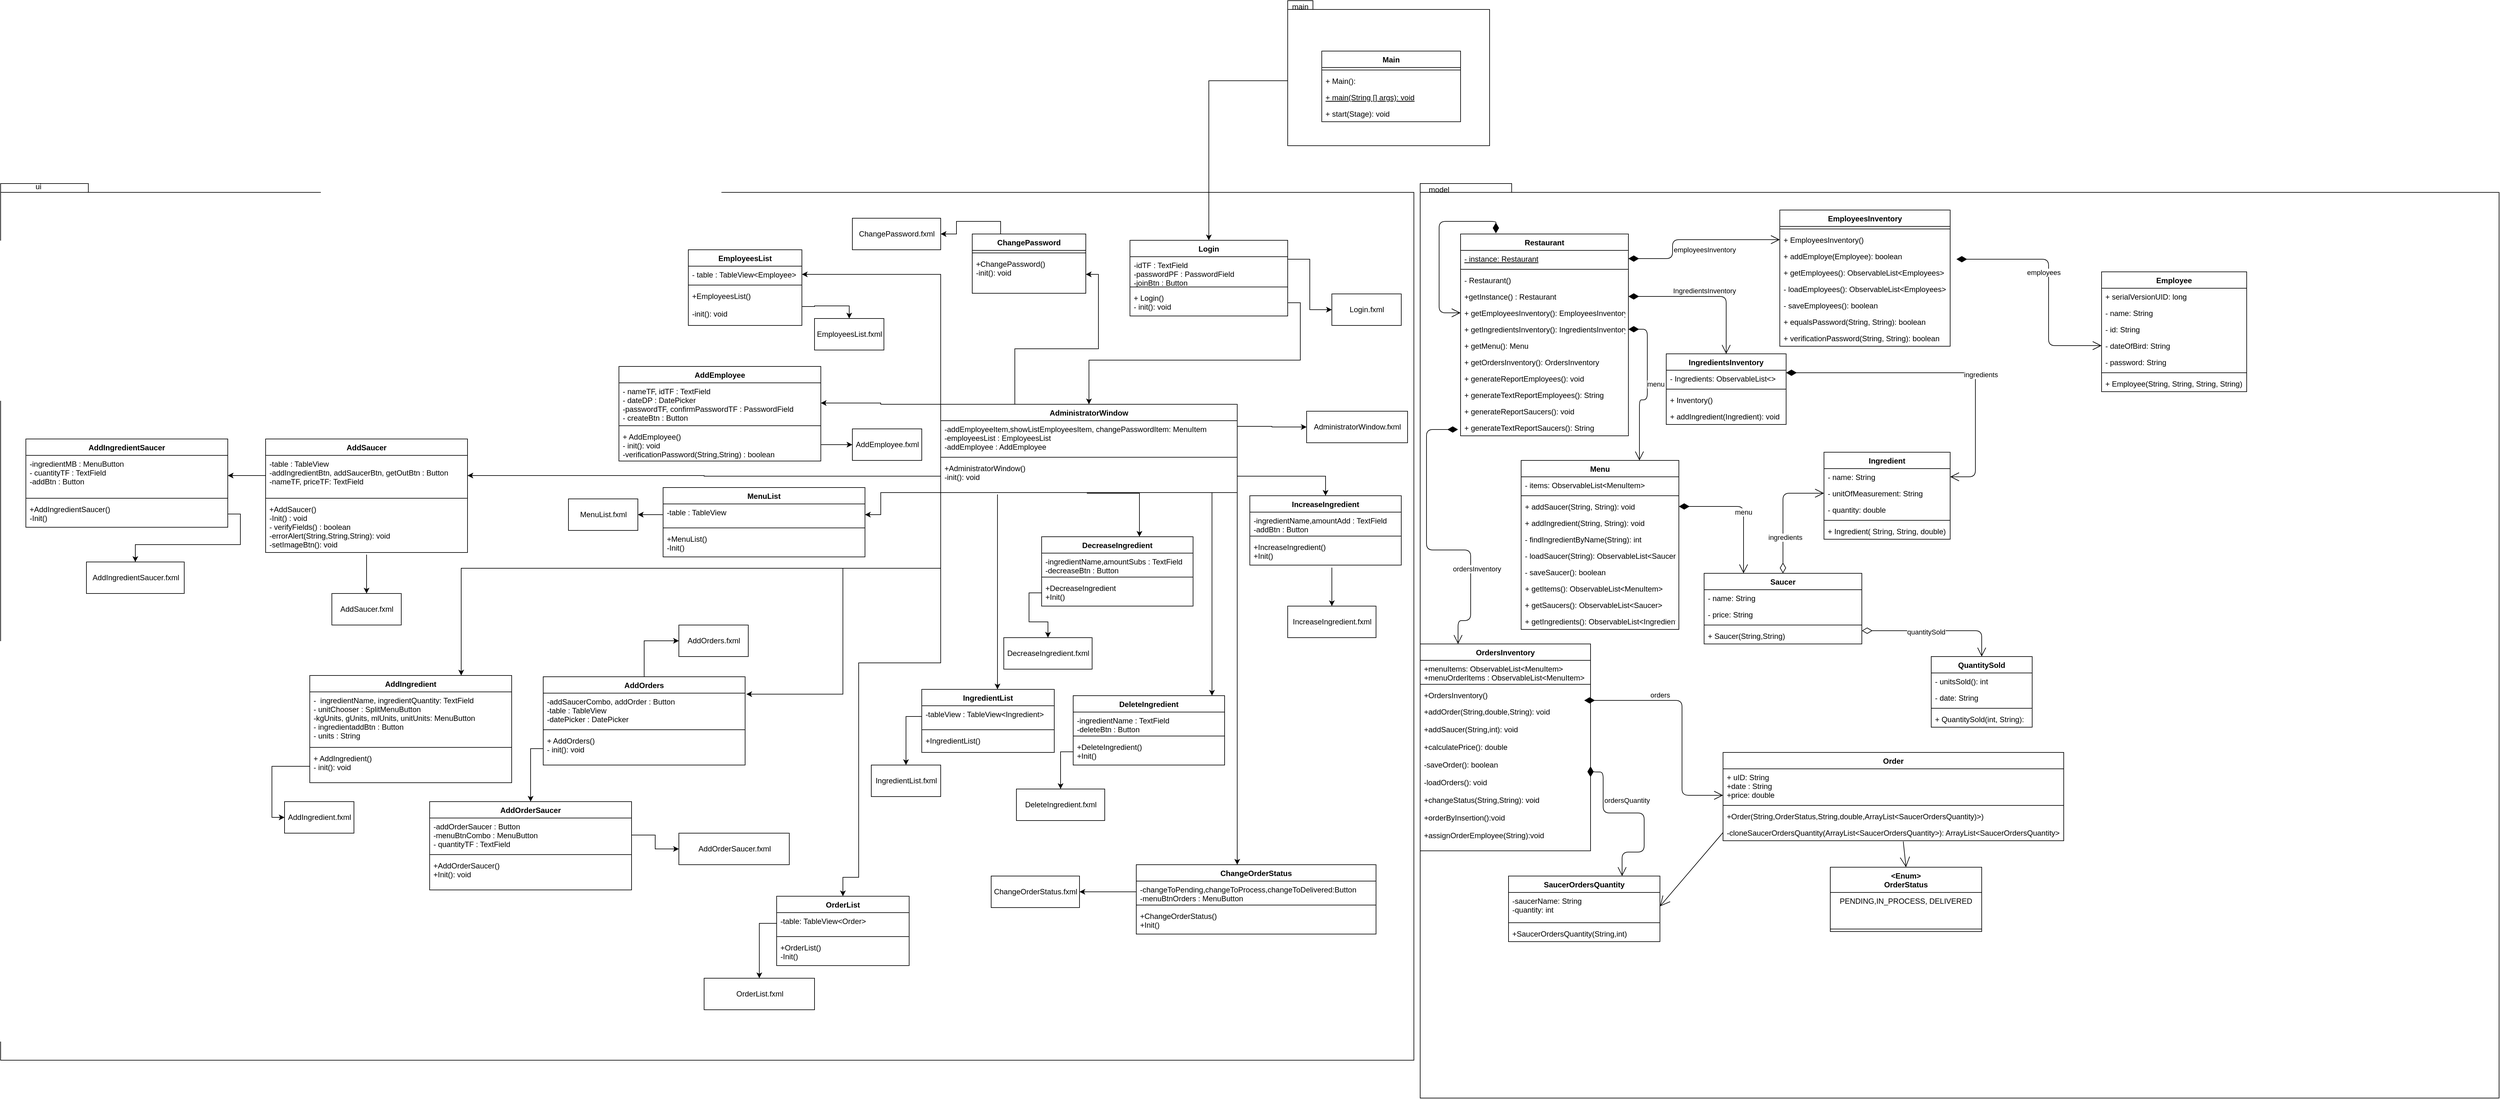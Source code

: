 <mxfile version="15.2.7" type="device"><diagram id="L7kyF5hDS-9kEPvA9DnG" name="Página-1"><mxGraphModel dx="3349" dy="1679" grid="1" gridSize="10" guides="1" tooltips="1" connect="1" arrows="1" fold="1" page="1" pageScale="1" pageWidth="827" pageHeight="1169" math="0" shadow="0"><root><mxCell id="0"/><mxCell id="1" parent="0"/><mxCell id="4UvoIsOAYy2A6t3GpR0r-1" value="" style="shape=folder;fontStyle=1;spacingTop=10;tabWidth=40;tabHeight=14;tabPosition=left;html=1;" parent="1" vertex="1"><mxGeometry x="-1790" y="30" width="2240" height="1390" as="geometry"/></mxCell><mxCell id="4UvoIsOAYy2A6t3GpR0r-2" value="" style="shape=folder;fontStyle=1;spacingTop=10;tabWidth=40;tabHeight=14;tabPosition=left;html=1;" parent="1" vertex="1"><mxGeometry x="460" y="30" width="1710" height="1450" as="geometry"/></mxCell><mxCell id="4UvoIsOAYy2A6t3GpR0r-3" value="ui" style="text;html=1;strokeColor=none;fillColor=none;align=center;verticalAlign=middle;whiteSpace=wrap;rounded=0;" parent="1" vertex="1"><mxGeometry x="-1740" y="30" width="20" height="10" as="geometry"/></mxCell><mxCell id="4UvoIsOAYy2A6t3GpR0r-4" value="model" style="text;html=1;strokeColor=none;fillColor=none;align=center;verticalAlign=middle;whiteSpace=wrap;rounded=0;" parent="1" vertex="1"><mxGeometry x="470" y="30" width="40" height="20" as="geometry"/></mxCell><mxCell id="4UvoIsOAYy2A6t3GpR0r-10" value="Restaurant" style="swimlane;fontStyle=1;align=center;verticalAlign=top;childLayout=stackLayout;horizontal=1;startSize=26;horizontalStack=0;resizeParent=1;resizeParentMax=0;resizeLast=0;collapsible=1;marginBottom=0;" parent="1" vertex="1"><mxGeometry x="524" y="110" width="266" height="320" as="geometry"/></mxCell><mxCell id="4UvoIsOAYy2A6t3GpR0r-11" value="- instance: Restaurant" style="text;strokeColor=none;fillColor=none;align=left;verticalAlign=top;spacingLeft=4;spacingRight=4;overflow=hidden;rotatable=0;points=[[0,0.5],[1,0.5]];portConstraint=eastwest;fontStyle=4" parent="4UvoIsOAYy2A6t3GpR0r-10" vertex="1"><mxGeometry y="26" width="266" height="26" as="geometry"/></mxCell><mxCell id="4UvoIsOAYy2A6t3GpR0r-12" value="" style="line;strokeWidth=1;fillColor=none;align=left;verticalAlign=middle;spacingTop=-1;spacingLeft=3;spacingRight=3;rotatable=0;labelPosition=right;points=[];portConstraint=eastwest;" parent="4UvoIsOAYy2A6t3GpR0r-10" vertex="1"><mxGeometry y="52" width="266" height="8" as="geometry"/></mxCell><mxCell id="4UvoIsOAYy2A6t3GpR0r-13" value="- Restaurant()&#10;" style="text;strokeColor=none;fillColor=none;align=left;verticalAlign=top;spacingLeft=4;spacingRight=4;overflow=hidden;rotatable=0;points=[[0,0.5],[1,0.5]];portConstraint=eastwest;" parent="4UvoIsOAYy2A6t3GpR0r-10" vertex="1"><mxGeometry y="60" width="266" height="26" as="geometry"/></mxCell><mxCell id="7pFVxn1feQOgFeOtxgML-3" value="+getInstance() : Restaurant" style="text;strokeColor=none;fillColor=none;align=left;verticalAlign=top;spacingLeft=4;spacingRight=4;overflow=hidden;rotatable=0;points=[[0,0.5],[1,0.5]];portConstraint=eastwest;" parent="4UvoIsOAYy2A6t3GpR0r-10" vertex="1"><mxGeometry y="86" width="266" height="26" as="geometry"/></mxCell><mxCell id="PkDIHdOArDJNJa_vay-x-1" value="+ getEmployeesInventory(): EmployeesInventory" style="text;strokeColor=none;fillColor=none;align=left;verticalAlign=top;spacingLeft=4;spacingRight=4;overflow=hidden;rotatable=0;points=[[0,0.5],[1,0.5]];portConstraint=eastwest;" parent="4UvoIsOAYy2A6t3GpR0r-10" vertex="1"><mxGeometry y="112" width="266" height="26" as="geometry"/></mxCell><mxCell id="PkDIHdOArDJNJa_vay-x-2" value="+ getIngredientsInventory(): IngredientsInventory" style="text;strokeColor=none;fillColor=none;align=left;verticalAlign=top;spacingLeft=4;spacingRight=4;overflow=hidden;rotatable=0;points=[[0,0.5],[1,0.5]];portConstraint=eastwest;" parent="4UvoIsOAYy2A6t3GpR0r-10" vertex="1"><mxGeometry y="138" width="266" height="26" as="geometry"/></mxCell><mxCell id="PkDIHdOArDJNJa_vay-x-3" value="+ getMenu(): Menu" style="text;strokeColor=none;fillColor=none;align=left;verticalAlign=top;spacingLeft=4;spacingRight=4;overflow=hidden;rotatable=0;points=[[0,0.5],[1,0.5]];portConstraint=eastwest;" parent="4UvoIsOAYy2A6t3GpR0r-10" vertex="1"><mxGeometry y="164" width="266" height="26" as="geometry"/></mxCell><mxCell id="PkDIHdOArDJNJa_vay-x-4" value="+ getOrdersInventory(): OrdersInventory" style="text;strokeColor=none;fillColor=none;align=left;verticalAlign=top;spacingLeft=4;spacingRight=4;overflow=hidden;rotatable=0;points=[[0,0.5],[1,0.5]];portConstraint=eastwest;" parent="4UvoIsOAYy2A6t3GpR0r-10" vertex="1"><mxGeometry y="190" width="266" height="26" as="geometry"/></mxCell><mxCell id="TQP_vp2mJG6YDTcMR6q8-1" value="+ generateReportEmployees(): void" style="text;strokeColor=none;fillColor=none;align=left;verticalAlign=top;spacingLeft=4;spacingRight=4;overflow=hidden;rotatable=0;points=[[0,0.5],[1,0.5]];portConstraint=eastwest;" vertex="1" parent="4UvoIsOAYy2A6t3GpR0r-10"><mxGeometry y="216" width="266" height="26" as="geometry"/></mxCell><mxCell id="TQP_vp2mJG6YDTcMR6q8-2" value="+ generateTextReportEmployees(): String" style="text;strokeColor=none;fillColor=none;align=left;verticalAlign=top;spacingLeft=4;spacingRight=4;overflow=hidden;rotatable=0;points=[[0,0.5],[1,0.5]];portConstraint=eastwest;" vertex="1" parent="4UvoIsOAYy2A6t3GpR0r-10"><mxGeometry y="242" width="266" height="26" as="geometry"/></mxCell><mxCell id="TQP_vp2mJG6YDTcMR6q8-3" value="+ generateReportSaucers(): void" style="text;strokeColor=none;fillColor=none;align=left;verticalAlign=top;spacingLeft=4;spacingRight=4;overflow=hidden;rotatable=0;points=[[0,0.5],[1,0.5]];portConstraint=eastwest;" vertex="1" parent="4UvoIsOAYy2A6t3GpR0r-10"><mxGeometry y="268" width="266" height="26" as="geometry"/></mxCell><mxCell id="TQP_vp2mJG6YDTcMR6q8-4" value="+ generateTextReportSaucers(): String" style="text;strokeColor=none;fillColor=none;align=left;verticalAlign=top;spacingLeft=4;spacingRight=4;overflow=hidden;rotatable=0;points=[[0,0.5],[1,0.5]];portConstraint=eastwest;" vertex="1" parent="4UvoIsOAYy2A6t3GpR0r-10"><mxGeometry y="294" width="266" height="26" as="geometry"/></mxCell><mxCell id="4UvoIsOAYy2A6t3GpR0r-14" value="Employee" style="swimlane;fontStyle=1;align=center;verticalAlign=top;childLayout=stackLayout;horizontal=1;startSize=26;horizontalStack=0;resizeParent=1;resizeParentMax=0;resizeLast=0;collapsible=1;marginBottom=0;" parent="1" vertex="1"><mxGeometry x="1540" y="170" width="230" height="190" as="geometry"/></mxCell><mxCell id="lGYI-Bh64b4NxTgiRNu4-3" value="+ serialVersionUID: long" style="text;strokeColor=none;fillColor=none;align=left;verticalAlign=top;spacingLeft=4;spacingRight=4;overflow=hidden;rotatable=0;points=[[0,0.5],[1,0.5]];portConstraint=eastwest;" parent="4UvoIsOAYy2A6t3GpR0r-14" vertex="1"><mxGeometry y="26" width="230" height="26" as="geometry"/></mxCell><mxCell id="4UvoIsOAYy2A6t3GpR0r-15" value="- name: String" style="text;strokeColor=none;fillColor=none;align=left;verticalAlign=top;spacingLeft=4;spacingRight=4;overflow=hidden;rotatable=0;points=[[0,0.5],[1,0.5]];portConstraint=eastwest;" parent="4UvoIsOAYy2A6t3GpR0r-14" vertex="1"><mxGeometry y="52" width="230" height="26" as="geometry"/></mxCell><mxCell id="4UvoIsOAYy2A6t3GpR0r-18" value="- id: String" style="text;strokeColor=none;fillColor=none;align=left;verticalAlign=top;spacingLeft=4;spacingRight=4;overflow=hidden;rotatable=0;points=[[0,0.5],[1,0.5]];portConstraint=eastwest;" parent="4UvoIsOAYy2A6t3GpR0r-14" vertex="1"><mxGeometry y="78" width="230" height="26" as="geometry"/></mxCell><mxCell id="4UvoIsOAYy2A6t3GpR0r-19" value="- dateOfBird: String" style="text;strokeColor=none;fillColor=none;align=left;verticalAlign=top;spacingLeft=4;spacingRight=4;overflow=hidden;rotatable=0;points=[[0,0.5],[1,0.5]];portConstraint=eastwest;" parent="4UvoIsOAYy2A6t3GpR0r-14" vertex="1"><mxGeometry y="104" width="230" height="26" as="geometry"/></mxCell><mxCell id="4UvoIsOAYy2A6t3GpR0r-20" value="- password: String" style="text;strokeColor=none;fillColor=none;align=left;verticalAlign=top;spacingLeft=4;spacingRight=4;overflow=hidden;rotatable=0;points=[[0,0.5],[1,0.5]];portConstraint=eastwest;" parent="4UvoIsOAYy2A6t3GpR0r-14" vertex="1"><mxGeometry y="130" width="230" height="26" as="geometry"/></mxCell><mxCell id="4UvoIsOAYy2A6t3GpR0r-16" value="" style="line;strokeWidth=1;fillColor=none;align=left;verticalAlign=middle;spacingTop=-1;spacingLeft=3;spacingRight=3;rotatable=0;labelPosition=right;points=[];portConstraint=eastwest;" parent="4UvoIsOAYy2A6t3GpR0r-14" vertex="1"><mxGeometry y="156" width="230" height="8" as="geometry"/></mxCell><mxCell id="4UvoIsOAYy2A6t3GpR0r-17" value="+ Employee(String, String, String, String)" style="text;strokeColor=none;fillColor=none;align=left;verticalAlign=top;spacingLeft=4;spacingRight=4;overflow=hidden;rotatable=0;points=[[0,0.5],[1,0.5]];portConstraint=eastwest;" parent="4UvoIsOAYy2A6t3GpR0r-14" vertex="1"><mxGeometry y="164" width="230" height="26" as="geometry"/></mxCell><mxCell id="4UvoIsOAYy2A6t3GpR0r-21" value="Ingredient" style="swimlane;fontStyle=1;align=center;verticalAlign=top;childLayout=stackLayout;horizontal=1;startSize=26;horizontalStack=0;resizeParent=1;resizeParentMax=0;resizeLast=0;collapsible=1;marginBottom=0;" parent="1" vertex="1"><mxGeometry x="1100" y="456" width="200" height="138" as="geometry"/></mxCell><mxCell id="4UvoIsOAYy2A6t3GpR0r-22" value="- name: String" style="text;strokeColor=none;fillColor=none;align=left;verticalAlign=top;spacingLeft=4;spacingRight=4;overflow=hidden;rotatable=0;points=[[0,0.5],[1,0.5]];portConstraint=eastwest;" parent="4UvoIsOAYy2A6t3GpR0r-21" vertex="1"><mxGeometry y="26" width="200" height="26" as="geometry"/></mxCell><mxCell id="4UvoIsOAYy2A6t3GpR0r-25" value="- unitOfMeasurement: String" style="text;strokeColor=none;fillColor=none;align=left;verticalAlign=top;spacingLeft=4;spacingRight=4;overflow=hidden;rotatable=0;points=[[0,0.5],[1,0.5]];portConstraint=eastwest;" parent="4UvoIsOAYy2A6t3GpR0r-21" vertex="1"><mxGeometry y="52" width="200" height="26" as="geometry"/></mxCell><mxCell id="4UvoIsOAYy2A6t3GpR0r-39" value="- quantity: double" style="text;strokeColor=none;fillColor=none;align=left;verticalAlign=top;spacingLeft=4;spacingRight=4;overflow=hidden;rotatable=0;points=[[0,0.5],[1,0.5]];portConstraint=eastwest;" parent="4UvoIsOAYy2A6t3GpR0r-21" vertex="1"><mxGeometry y="78" width="200" height="26" as="geometry"/></mxCell><mxCell id="4UvoIsOAYy2A6t3GpR0r-23" value="" style="line;strokeWidth=1;fillColor=none;align=left;verticalAlign=middle;spacingTop=-1;spacingLeft=3;spacingRight=3;rotatable=0;labelPosition=right;points=[];portConstraint=eastwest;" parent="4UvoIsOAYy2A6t3GpR0r-21" vertex="1"><mxGeometry y="104" width="200" height="8" as="geometry"/></mxCell><mxCell id="4UvoIsOAYy2A6t3GpR0r-24" value="+ Ingredient( String, String, double)" style="text;strokeColor=none;fillColor=none;align=left;verticalAlign=top;spacingLeft=4;spacingRight=4;overflow=hidden;rotatable=0;points=[[0,0.5],[1,0.5]];portConstraint=eastwest;" parent="4UvoIsOAYy2A6t3GpR0r-21" vertex="1"><mxGeometry y="112" width="200" height="26" as="geometry"/></mxCell><mxCell id="4UvoIsOAYy2A6t3GpR0r-26" value="IngredientsInventory" style="swimlane;fontStyle=1;align=center;verticalAlign=top;childLayout=stackLayout;horizontal=1;startSize=26;horizontalStack=0;resizeParent=1;resizeParentMax=0;resizeLast=0;collapsible=1;marginBottom=0;" parent="1" vertex="1"><mxGeometry x="850" y="300" width="190" height="112" as="geometry"/></mxCell><mxCell id="4UvoIsOAYy2A6t3GpR0r-27" value="- Ingredients: ObservableList&lt;&gt; " style="text;strokeColor=none;fillColor=none;align=left;verticalAlign=top;spacingLeft=4;spacingRight=4;overflow=hidden;rotatable=0;points=[[0,0.5],[1,0.5]];portConstraint=eastwest;" parent="4UvoIsOAYy2A6t3GpR0r-26" vertex="1"><mxGeometry y="26" width="190" height="26" as="geometry"/></mxCell><mxCell id="4UvoIsOAYy2A6t3GpR0r-28" value="" style="line;strokeWidth=1;fillColor=none;align=left;verticalAlign=middle;spacingTop=-1;spacingLeft=3;spacingRight=3;rotatable=0;labelPosition=right;points=[];portConstraint=eastwest;" parent="4UvoIsOAYy2A6t3GpR0r-26" vertex="1"><mxGeometry y="52" width="190" height="8" as="geometry"/></mxCell><mxCell id="4UvoIsOAYy2A6t3GpR0r-29" value="+ Inventory()" style="text;strokeColor=none;fillColor=none;align=left;verticalAlign=top;spacingLeft=4;spacingRight=4;overflow=hidden;rotatable=0;points=[[0,0.5],[1,0.5]];portConstraint=eastwest;" parent="4UvoIsOAYy2A6t3GpR0r-26" vertex="1"><mxGeometry y="60" width="190" height="26" as="geometry"/></mxCell><mxCell id="DF9KUVSJpANHtCZs5Mmc-1" value="+ addIngredient(Ingredient): void" style="text;strokeColor=none;fillColor=none;align=left;verticalAlign=top;spacingLeft=4;spacingRight=4;overflow=hidden;rotatable=0;points=[[0,0.5],[1,0.5]];portConstraint=eastwest;" parent="4UvoIsOAYy2A6t3GpR0r-26" vertex="1"><mxGeometry y="86" width="190" height="26" as="geometry"/></mxCell><mxCell id="4UvoIsOAYy2A6t3GpR0r-34" value="Saucer" style="swimlane;fontStyle=1;align=center;verticalAlign=top;childLayout=stackLayout;horizontal=1;startSize=26;horizontalStack=0;resizeParent=1;resizeParentMax=0;resizeLast=0;collapsible=1;marginBottom=0;" parent="1" vertex="1"><mxGeometry x="910" y="648" width="250" height="112" as="geometry"/></mxCell><mxCell id="4UvoIsOAYy2A6t3GpR0r-35" value="- name: String" style="text;strokeColor=none;fillColor=none;align=left;verticalAlign=top;spacingLeft=4;spacingRight=4;overflow=hidden;rotatable=0;points=[[0,0.5],[1,0.5]];portConstraint=eastwest;" parent="4UvoIsOAYy2A6t3GpR0r-34" vertex="1"><mxGeometry y="26" width="250" height="26" as="geometry"/></mxCell><mxCell id="4UvoIsOAYy2A6t3GpR0r-40" value="- price: String" style="text;strokeColor=none;fillColor=none;align=left;verticalAlign=top;spacingLeft=4;spacingRight=4;overflow=hidden;rotatable=0;points=[[0,0.5],[1,0.5]];portConstraint=eastwest;" parent="4UvoIsOAYy2A6t3GpR0r-34" vertex="1"><mxGeometry y="52" width="250" height="26" as="geometry"/></mxCell><mxCell id="4UvoIsOAYy2A6t3GpR0r-36" value="" style="line;strokeWidth=1;fillColor=none;align=left;verticalAlign=middle;spacingTop=-1;spacingLeft=3;spacingRight=3;rotatable=0;labelPosition=right;points=[];portConstraint=eastwest;" parent="4UvoIsOAYy2A6t3GpR0r-34" vertex="1"><mxGeometry y="78" width="250" height="8" as="geometry"/></mxCell><mxCell id="4UvoIsOAYy2A6t3GpR0r-37" value="+ Saucer(String,String)" style="text;strokeColor=none;fillColor=none;align=left;verticalAlign=top;spacingLeft=4;spacingRight=4;overflow=hidden;rotatable=0;points=[[0,0.5],[1,0.5]];portConstraint=eastwest;" parent="4UvoIsOAYy2A6t3GpR0r-34" vertex="1"><mxGeometry y="86" width="250" height="26" as="geometry"/></mxCell><mxCell id="4UvoIsOAYy2A6t3GpR0r-41" value="Login.fxml" style="html=1;" parent="1" vertex="1"><mxGeometry x="320" y="205" width="110" height="50" as="geometry"/></mxCell><mxCell id="4UvoIsOAYy2A6t3GpR0r-46" style="edgeStyle=orthogonalEdgeStyle;rounded=0;orthogonalLoop=1;jettySize=auto;html=1;exitX=1;exitY=0.25;exitDx=0;exitDy=0;entryX=0;entryY=0.5;entryDx=0;entryDy=0;" parent="1" source="4UvoIsOAYy2A6t3GpR0r-42" target="4UvoIsOAYy2A6t3GpR0r-41" edge="1"><mxGeometry relative="1" as="geometry"/></mxCell><mxCell id="4UvoIsOAYy2A6t3GpR0r-42" value="Login" style="swimlane;fontStyle=1;align=center;verticalAlign=top;childLayout=stackLayout;horizontal=1;startSize=26;horizontalStack=0;resizeParent=1;resizeParentMax=0;resizeLast=0;collapsible=1;marginBottom=0;" parent="1" vertex="1"><mxGeometry y="120" width="250" height="120" as="geometry"/></mxCell><mxCell id="4UvoIsOAYy2A6t3GpR0r-43" value="-idTF : TextField&#10;-passwordPF : PasswordField&#10;-joinBtn : Button" style="text;strokeColor=none;fillColor=none;align=left;verticalAlign=top;spacingLeft=4;spacingRight=4;overflow=hidden;rotatable=0;points=[[0,0.5],[1,0.5]];portConstraint=eastwest;" parent="4UvoIsOAYy2A6t3GpR0r-42" vertex="1"><mxGeometry y="26" width="250" height="44" as="geometry"/></mxCell><mxCell id="4UvoIsOAYy2A6t3GpR0r-44" value="" style="line;strokeWidth=1;fillColor=none;align=left;verticalAlign=middle;spacingTop=-1;spacingLeft=3;spacingRight=3;rotatable=0;labelPosition=right;points=[];portConstraint=eastwest;" parent="4UvoIsOAYy2A6t3GpR0r-42" vertex="1"><mxGeometry y="70" width="250" height="8" as="geometry"/></mxCell><mxCell id="4UvoIsOAYy2A6t3GpR0r-45" value="+ Login()&#10;- init(): void" style="text;strokeColor=none;fillColor=none;align=left;verticalAlign=top;spacingLeft=4;spacingRight=4;overflow=hidden;rotatable=0;points=[[0,0.5],[1,0.5]];portConstraint=eastwest;" parent="4UvoIsOAYy2A6t3GpR0r-42" vertex="1"><mxGeometry y="78" width="250" height="42" as="geometry"/></mxCell><mxCell id="DF9KUVSJpANHtCZs5Mmc-2" value="EmployeesInventory" style="swimlane;fontStyle=1;align=center;verticalAlign=top;childLayout=stackLayout;horizontal=1;startSize=26;horizontalStack=0;resizeParent=1;resizeParentMax=0;resizeLast=0;collapsible=1;marginBottom=0;" parent="1" vertex="1"><mxGeometry x="1030" y="72" width="270" height="216" as="geometry"/></mxCell><mxCell id="DF9KUVSJpANHtCZs5Mmc-4" value="" style="line;strokeWidth=1;fillColor=none;align=left;verticalAlign=middle;spacingTop=-1;spacingLeft=3;spacingRight=3;rotatable=0;labelPosition=right;points=[];portConstraint=eastwest;" parent="DF9KUVSJpANHtCZs5Mmc-2" vertex="1"><mxGeometry y="26" width="270" height="8" as="geometry"/></mxCell><mxCell id="DF9KUVSJpANHtCZs5Mmc-5" value="+ EmployeesInventory()" style="text;strokeColor=none;fillColor=none;align=left;verticalAlign=top;spacingLeft=4;spacingRight=4;overflow=hidden;rotatable=0;points=[[0,0.5],[1,0.5]];portConstraint=eastwest;" parent="DF9KUVSJpANHtCZs5Mmc-2" vertex="1"><mxGeometry y="34" width="270" height="26" as="geometry"/></mxCell><mxCell id="DF9KUVSJpANHtCZs5Mmc-24" value="+ addEmploye(Employee): boolean" style="text;strokeColor=none;fillColor=none;align=left;verticalAlign=top;spacingLeft=4;spacingRight=4;overflow=hidden;rotatable=0;points=[[0,0.5],[1,0.5]];portConstraint=eastwest;" parent="DF9KUVSJpANHtCZs5Mmc-2" vertex="1"><mxGeometry y="60" width="270" height="26" as="geometry"/></mxCell><mxCell id="DF9KUVSJpANHtCZs5Mmc-25" value="+ getEmployees(): ObservableList&lt;Employees&gt;" style="text;strokeColor=none;fillColor=none;align=left;verticalAlign=top;spacingLeft=4;spacingRight=4;overflow=hidden;rotatable=0;points=[[0,0.5],[1,0.5]];portConstraint=eastwest;" parent="DF9KUVSJpANHtCZs5Mmc-2" vertex="1"><mxGeometry y="86" width="270" height="26" as="geometry"/></mxCell><mxCell id="DF9KUVSJpANHtCZs5Mmc-32" value="- loadEmployees(): ObservableList&lt;Employees&gt;" style="text;strokeColor=none;fillColor=none;align=left;verticalAlign=top;spacingLeft=4;spacingRight=4;overflow=hidden;rotatable=0;points=[[0,0.5],[1,0.5]];portConstraint=eastwest;" parent="DF9KUVSJpANHtCZs5Mmc-2" vertex="1"><mxGeometry y="112" width="270" height="26" as="geometry"/></mxCell><mxCell id="DF9KUVSJpANHtCZs5Mmc-33" value="- saveEmployees(): boolean" style="text;strokeColor=none;fillColor=none;align=left;verticalAlign=top;spacingLeft=4;spacingRight=4;overflow=hidden;rotatable=0;points=[[0,0.5],[1,0.5]];portConstraint=eastwest;" parent="DF9KUVSJpANHtCZs5Mmc-2" vertex="1"><mxGeometry y="138" width="270" height="26" as="geometry"/></mxCell><mxCell id="lGYI-Bh64b4NxTgiRNu4-1" value="+ equalsPassword(String, String): boolean" style="text;strokeColor=none;fillColor=none;align=left;verticalAlign=top;spacingLeft=4;spacingRight=4;overflow=hidden;rotatable=0;points=[[0,0.5],[1,0.5]];portConstraint=eastwest;" parent="DF9KUVSJpANHtCZs5Mmc-2" vertex="1"><mxGeometry y="164" width="270" height="26" as="geometry"/></mxCell><mxCell id="lGYI-Bh64b4NxTgiRNu4-2" value="+ verificationPassword(String, String): boolean" style="text;strokeColor=none;fillColor=none;align=left;verticalAlign=top;spacingLeft=4;spacingRight=4;overflow=hidden;rotatable=0;points=[[0,0.5],[1,0.5]];portConstraint=eastwest;" parent="DF9KUVSJpANHtCZs5Mmc-2" vertex="1"><mxGeometry y="190" width="270" height="26" as="geometry"/></mxCell><mxCell id="DF9KUVSJpANHtCZs5Mmc-8" style="edgeStyle=orthogonalEdgeStyle;rounded=0;orthogonalLoop=1;jettySize=auto;html=1;exitX=0;exitY=0.5;exitDx=0;exitDy=0;entryX=0.5;entryY=0;entryDx=0;entryDy=0;" parent="1" source="4UvoIsOAYy2A6t3GpR0r-9" target="4UvoIsOAYy2A6t3GpR0r-42" edge="1"><mxGeometry relative="1" as="geometry"/></mxCell><mxCell id="DF9KUVSJpANHtCZs5Mmc-9" style="edgeStyle=orthogonalEdgeStyle;rounded=0;orthogonalLoop=1;jettySize=auto;html=1;exitX=0.5;exitY=1;exitDx=0;exitDy=0;exitPerimeter=0;" parent="1" source="4UvoIsOAYy2A6t3GpR0r-1" target="4UvoIsOAYy2A6t3GpR0r-1" edge="1"><mxGeometry relative="1" as="geometry"/></mxCell><mxCell id="DF9KUVSJpANHtCZs5Mmc-16" style="edgeStyle=orthogonalEdgeStyle;rounded=0;orthogonalLoop=1;jettySize=auto;html=1;exitX=1;exitY=0.25;exitDx=0;exitDy=0;entryX=0;entryY=0.5;entryDx=0;entryDy=0;" parent="1" source="DF9KUVSJpANHtCZs5Mmc-10" target="DF9KUVSJpANHtCZs5Mmc-15" edge="1"><mxGeometry relative="1" as="geometry"/></mxCell><mxCell id="z_QZywUsIqtqfTXXxMvh-6" style="edgeStyle=orthogonalEdgeStyle;rounded=0;orthogonalLoop=1;jettySize=auto;html=1;exitX=0;exitY=0;exitDx=0;exitDy=0;entryX=1;entryY=0.5;entryDx=0;entryDy=0;" parent="1" source="DF9KUVSJpANHtCZs5Mmc-10" target="z_QZywUsIqtqfTXXxMvh-8" edge="1"><mxGeometry relative="1" as="geometry"><mxPoint x="-60" y="294" as="targetPoint"/></mxGeometry></mxCell><mxCell id="7pFVxn1feQOgFeOtxgML-8" style="edgeStyle=orthogonalEdgeStyle;rounded=0;orthogonalLoop=1;jettySize=auto;html=1;exitX=0.25;exitY=0;exitDx=0;exitDy=0;entryX=1;entryY=0.5;entryDx=0;entryDy=0;" parent="1" source="DF9KUVSJpANHtCZs5Mmc-10" target="z_QZywUsIqtqfTXXxMvh-17" edge="1"><mxGeometry relative="1" as="geometry"/></mxCell><mxCell id="DF9KUVSJpANHtCZs5Mmc-10" value="AdministratorWindow" style="swimlane;fontStyle=1;align=center;verticalAlign=top;childLayout=stackLayout;horizontal=1;startSize=26;horizontalStack=0;resizeParent=1;resizeParentMax=0;resizeLast=0;collapsible=1;marginBottom=0;" parent="1" vertex="1"><mxGeometry x="-300" y="380" width="470" height="140" as="geometry"/></mxCell><mxCell id="DF9KUVSJpANHtCZs5Mmc-11" value="-addEmployeeItem,showListEmployeesItem, changePasswordItem: MenuItem&#10;-employeesList : EmployeesList&#10;-addEmployee : AddEmployee" style="text;strokeColor=none;fillColor=none;align=left;verticalAlign=top;spacingLeft=4;spacingRight=4;overflow=hidden;rotatable=0;points=[[0,0.5],[1,0.5]];portConstraint=eastwest;" parent="DF9KUVSJpANHtCZs5Mmc-10" vertex="1"><mxGeometry y="26" width="470" height="54" as="geometry"/></mxCell><mxCell id="DF9KUVSJpANHtCZs5Mmc-12" value="" style="line;strokeWidth=1;fillColor=none;align=left;verticalAlign=middle;spacingTop=-1;spacingLeft=3;spacingRight=3;rotatable=0;labelPosition=right;points=[];portConstraint=eastwest;" parent="DF9KUVSJpANHtCZs5Mmc-10" vertex="1"><mxGeometry y="80" width="470" height="8" as="geometry"/></mxCell><mxCell id="DF9KUVSJpANHtCZs5Mmc-13" value="+AdministratorWindow()&#10;-init(): void" style="text;strokeColor=none;fillColor=none;align=left;verticalAlign=top;spacingLeft=4;spacingRight=4;overflow=hidden;rotatable=0;points=[[0,0.5],[1,0.5]];portConstraint=eastwest;" parent="DF9KUVSJpANHtCZs5Mmc-10" vertex="1"><mxGeometry y="88" width="470" height="52" as="geometry"/></mxCell><mxCell id="DF9KUVSJpANHtCZs5Mmc-14" style="edgeStyle=orthogonalEdgeStyle;rounded=0;orthogonalLoop=1;jettySize=auto;html=1;exitX=1;exitY=0.5;exitDx=0;exitDy=0;entryX=0.5;entryY=0;entryDx=0;entryDy=0;" parent="1" source="4UvoIsOAYy2A6t3GpR0r-45" target="DF9KUVSJpANHtCZs5Mmc-10" edge="1"><mxGeometry relative="1" as="geometry"/></mxCell><mxCell id="DF9KUVSJpANHtCZs5Mmc-15" value="AdministratorWindow.fxml" style="html=1;" parent="1" vertex="1"><mxGeometry x="280" y="391" width="160" height="50" as="geometry"/></mxCell><mxCell id="DF9KUVSJpANHtCZs5Mmc-17" value="AddEmployee" style="swimlane;fontStyle=1;align=center;verticalAlign=top;childLayout=stackLayout;horizontal=1;startSize=26;horizontalStack=0;resizeParent=1;resizeParentMax=0;resizeLast=0;collapsible=1;marginBottom=0;" parent="1" vertex="1"><mxGeometry x="-810" y="320" width="320" height="150" as="geometry"/></mxCell><mxCell id="DF9KUVSJpANHtCZs5Mmc-18" value="- nameTF, idTF : TextField&#10;- dateDP : DatePicker&#10;-passwordTF, confirmPasswordTF : PasswordField&#10;- createBtn : Button" style="text;strokeColor=none;fillColor=none;align=left;verticalAlign=top;spacingLeft=4;spacingRight=4;overflow=hidden;rotatable=0;points=[[0,0.5],[1,0.5]];portConstraint=eastwest;" parent="DF9KUVSJpANHtCZs5Mmc-17" vertex="1"><mxGeometry y="26" width="320" height="64" as="geometry"/></mxCell><mxCell id="DF9KUVSJpANHtCZs5Mmc-19" value="" style="line;strokeWidth=1;fillColor=none;align=left;verticalAlign=middle;spacingTop=-1;spacingLeft=3;spacingRight=3;rotatable=0;labelPosition=right;points=[];portConstraint=eastwest;" parent="DF9KUVSJpANHtCZs5Mmc-17" vertex="1"><mxGeometry y="90" width="320" height="8" as="geometry"/></mxCell><mxCell id="DF9KUVSJpANHtCZs5Mmc-20" value="+ AddEmployee()&#10;- init(): void&#10;-verificationPassword(String,String) : boolean" style="text;strokeColor=none;fillColor=none;align=left;verticalAlign=top;spacingLeft=4;spacingRight=4;overflow=hidden;rotatable=0;points=[[0,0.5],[1,0.5]];portConstraint=eastwest;" parent="DF9KUVSJpANHtCZs5Mmc-17" vertex="1"><mxGeometry y="98" width="320" height="52" as="geometry"/></mxCell><mxCell id="DF9KUVSJpANHtCZs5Mmc-21" value="AddEmployee.fxml" style="html=1;" parent="1" vertex="1"><mxGeometry x="-440" y="419" width="110" height="50" as="geometry"/></mxCell><mxCell id="DF9KUVSJpANHtCZs5Mmc-22" style="edgeStyle=orthogonalEdgeStyle;rounded=0;orthogonalLoop=1;jettySize=auto;html=1;exitX=0;exitY=0.5;exitDx=0;exitDy=0;entryX=1;entryY=0.5;entryDx=0;entryDy=0;" parent="1" source="DF9KUVSJpANHtCZs5Mmc-11" target="DF9KUVSJpANHtCZs5Mmc-18" edge="1"><mxGeometry relative="1" as="geometry"><Array as="points"><mxPoint x="-300" y="380"/><mxPoint x="-395" y="380"/><mxPoint x="-395" y="378"/></Array></mxGeometry></mxCell><mxCell id="z_QZywUsIqtqfTXXxMvh-7" value="EmployeesList" style="swimlane;fontStyle=1;align=center;verticalAlign=top;childLayout=stackLayout;horizontal=1;startSize=26;horizontalStack=0;resizeParent=1;resizeParentMax=0;resizeLast=0;collapsible=1;marginBottom=0;" parent="1" vertex="1"><mxGeometry x="-700" y="135" width="180" height="120" as="geometry"/></mxCell><mxCell id="z_QZywUsIqtqfTXXxMvh-8" value="- table : TableView&lt;Employee&gt;" style="text;strokeColor=none;fillColor=none;align=left;verticalAlign=top;spacingLeft=4;spacingRight=4;overflow=hidden;rotatable=0;points=[[0,0.5],[1,0.5]];portConstraint=eastwest;" parent="z_QZywUsIqtqfTXXxMvh-7" vertex="1"><mxGeometry y="26" width="180" height="26" as="geometry"/></mxCell><mxCell id="z_QZywUsIqtqfTXXxMvh-9" value="" style="line;strokeWidth=1;fillColor=none;align=left;verticalAlign=middle;spacingTop=-1;spacingLeft=3;spacingRight=3;rotatable=0;labelPosition=right;points=[];portConstraint=eastwest;" parent="z_QZywUsIqtqfTXXxMvh-7" vertex="1"><mxGeometry y="52" width="180" height="8" as="geometry"/></mxCell><mxCell id="z_QZywUsIqtqfTXXxMvh-10" value="+EmployeesList()&#10;&#10;-init(): void&#10;" style="text;strokeColor=none;fillColor=none;align=left;verticalAlign=top;spacingLeft=4;spacingRight=4;overflow=hidden;rotatable=0;points=[[0,0.5],[1,0.5]];portConstraint=eastwest;" parent="z_QZywUsIqtqfTXXxMvh-7" vertex="1"><mxGeometry y="60" width="180" height="60" as="geometry"/></mxCell><mxCell id="z_QZywUsIqtqfTXXxMvh-12" value="EmployeesList.fxml" style="html=1;" parent="1" vertex="1"><mxGeometry x="-500" y="244" width="110" height="50" as="geometry"/></mxCell><mxCell id="z_QZywUsIqtqfTXXxMvh-13" style="edgeStyle=orthogonalEdgeStyle;rounded=0;orthogonalLoop=1;jettySize=auto;html=1;exitX=1;exitY=0.5;exitDx=0;exitDy=0;entryX=0.5;entryY=0;entryDx=0;entryDy=0;" parent="1" source="z_QZywUsIqtqfTXXxMvh-10" target="z_QZywUsIqtqfTXXxMvh-12" edge="1"><mxGeometry relative="1" as="geometry"/></mxCell><mxCell id="z_QZywUsIqtqfTXXxMvh-19" style="edgeStyle=orthogonalEdgeStyle;rounded=0;orthogonalLoop=1;jettySize=auto;html=1;exitX=0.25;exitY=0;exitDx=0;exitDy=0;entryX=1;entryY=0.5;entryDx=0;entryDy=0;" parent="1" source="z_QZywUsIqtqfTXXxMvh-14" target="z_QZywUsIqtqfTXXxMvh-18" edge="1"><mxGeometry relative="1" as="geometry"/></mxCell><mxCell id="z_QZywUsIqtqfTXXxMvh-14" value="ChangePassword" style="swimlane;fontStyle=1;align=center;verticalAlign=top;childLayout=stackLayout;horizontal=1;startSize=26;horizontalStack=0;resizeParent=1;resizeParentMax=0;resizeLast=0;collapsible=1;marginBottom=0;" parent="1" vertex="1"><mxGeometry x="-250" y="110" width="180" height="94" as="geometry"/></mxCell><mxCell id="z_QZywUsIqtqfTXXxMvh-16" value="" style="line;strokeWidth=1;fillColor=none;align=left;verticalAlign=middle;spacingTop=-1;spacingLeft=3;spacingRight=3;rotatable=0;labelPosition=right;points=[];portConstraint=eastwest;" parent="z_QZywUsIqtqfTXXxMvh-14" vertex="1"><mxGeometry y="26" width="180" height="8" as="geometry"/></mxCell><mxCell id="z_QZywUsIqtqfTXXxMvh-17" value="+ChangePassword()&#10;-init(): void" style="text;strokeColor=none;fillColor=none;align=left;verticalAlign=top;spacingLeft=4;spacingRight=4;overflow=hidden;rotatable=0;points=[[0,0.5],[1,0.5]];portConstraint=eastwest;" parent="z_QZywUsIqtqfTXXxMvh-14" vertex="1"><mxGeometry y="34" width="180" height="60" as="geometry"/></mxCell><mxCell id="z_QZywUsIqtqfTXXxMvh-18" value="ChangePassword.fxml" style="html=1;" parent="1" vertex="1"><mxGeometry x="-440" y="85" width="140" height="50" as="geometry"/></mxCell><mxCell id="7pFVxn1feQOgFeOtxgML-1" value="" style="endArrow=open;html=1;endSize=12;startArrow=diamondThin;startSize=14;startFill=1;edgeStyle=orthogonalEdgeStyle;align=left;verticalAlign=bottom;entryX=0;entryY=0.5;entryDx=0;entryDy=0;" parent="1" target="PkDIHdOArDJNJa_vay-x-1" edge="1"><mxGeometry x="-0.868" y="-22" relative="1" as="geometry"><mxPoint x="580" y="109" as="sourcePoint"/><mxPoint x="670" y="50" as="targetPoint"/><Array as="points"><mxPoint x="580" y="90"/><mxPoint x="490" y="90"/><mxPoint x="490" y="235"/></Array><mxPoint x="20" y="12" as="offset"/></mxGeometry></mxCell><mxCell id="7pFVxn1feQOgFeOtxgML-4" value="" style="shape=folder;fontStyle=1;spacingTop=10;tabWidth=40;tabHeight=14;tabPosition=left;html=1;" parent="1" vertex="1"><mxGeometry x="250" y="-260" width="320" height="230" as="geometry"/></mxCell><mxCell id="4UvoIsOAYy2A6t3GpR0r-5" value="Main" style="swimlane;fontStyle=1;align=center;verticalAlign=top;childLayout=stackLayout;horizontal=1;startSize=26;horizontalStack=0;resizeParent=1;resizeParentMax=0;resizeLast=0;collapsible=1;marginBottom=0;" parent="1" vertex="1"><mxGeometry x="304" y="-180" width="220" height="112" as="geometry"/></mxCell><mxCell id="4UvoIsOAYy2A6t3GpR0r-7" value="" style="line;strokeWidth=1;fillColor=none;align=left;verticalAlign=middle;spacingTop=-1;spacingLeft=3;spacingRight=3;rotatable=0;labelPosition=right;points=[];portConstraint=eastwest;" parent="4UvoIsOAYy2A6t3GpR0r-5" vertex="1"><mxGeometry y="26" width="220" height="8" as="geometry"/></mxCell><mxCell id="4UvoIsOAYy2A6t3GpR0r-9" value="+ Main():" style="text;strokeColor=none;fillColor=none;align=left;verticalAlign=top;spacingLeft=4;spacingRight=4;overflow=hidden;rotatable=0;points=[[0,0.5],[1,0.5]];portConstraint=eastwest;" parent="4UvoIsOAYy2A6t3GpR0r-5" vertex="1"><mxGeometry y="34" width="220" height="26" as="geometry"/></mxCell><mxCell id="7pFVxn1feQOgFeOtxgML-5" value="+ main(String [] args): void" style="text;align=left;verticalAlign=top;spacingLeft=4;spacingRight=4;overflow=hidden;rotatable=0;points=[[0,0.5],[1,0.5]];portConstraint=eastwest;fontStyle=4" parent="4UvoIsOAYy2A6t3GpR0r-5" vertex="1"><mxGeometry y="60" width="220" height="26" as="geometry"/></mxCell><mxCell id="7pFVxn1feQOgFeOtxgML-6" value="+ start(Stage): void" style="text;align=left;verticalAlign=top;spacingLeft=4;spacingRight=4;overflow=hidden;rotatable=0;points=[[0,0.5],[1,0.5]];portConstraint=eastwest;fontStyle=0" parent="4UvoIsOAYy2A6t3GpR0r-5" vertex="1"><mxGeometry y="86" width="220" height="26" as="geometry"/></mxCell><mxCell id="7pFVxn1feQOgFeOtxgML-7" value="main" style="text;html=1;strokeColor=none;fillColor=none;align=center;verticalAlign=middle;whiteSpace=wrap;rounded=0;" parent="1" vertex="1"><mxGeometry x="250" y="-260" width="40" height="20" as="geometry"/></mxCell><mxCell id="Frpfq7M44Ly7dwrJV1uX-5" value="&lt;span style=&quot;text-align: center&quot;&gt;employeesInventory&lt;/span&gt;" style="endArrow=open;html=1;endSize=12;startArrow=diamondThin;startSize=14;startFill=1;edgeStyle=orthogonalEdgeStyle;align=left;verticalAlign=bottom;exitX=1;exitY=0.5;exitDx=0;exitDy=0;entryX=0;entryY=0.5;entryDx=0;entryDy=0;" parent="1" source="4UvoIsOAYy2A6t3GpR0r-11" target="DF9KUVSJpANHtCZs5Mmc-5" edge="1"><mxGeometry x="-0.444" relative="1" as="geometry"><mxPoint x="770" y="190" as="sourcePoint"/><mxPoint x="930" y="190" as="targetPoint"/><Array as="points"><mxPoint x="860" y="149"/><mxPoint x="860" y="119"/></Array><mxPoint as="offset"/></mxGeometry></mxCell><mxCell id="Frpfq7M44Ly7dwrJV1uX-6" value="&lt;span style=&quot;text-align: center&quot;&gt;IngredientsInventory&lt;/span&gt;" style="endArrow=open;html=1;endSize=12;startArrow=diamondThin;startSize=14;startFill=1;edgeStyle=orthogonalEdgeStyle;align=left;verticalAlign=bottom;entryX=0.5;entryY=0;entryDx=0;entryDy=0;exitX=1;exitY=0.5;exitDx=0;exitDy=0;" parent="1" source="7pFVxn1feQOgFeOtxgML-3" target="4UvoIsOAYy2A6t3GpR0r-26" edge="1"><mxGeometry x="-0.444" relative="1" as="geometry"><mxPoint x="684" y="200" as="sourcePoint"/><mxPoint x="1040" y="160" as="targetPoint"/><Array as="points"><mxPoint x="945" y="209"/></Array><mxPoint as="offset"/></mxGeometry></mxCell><mxCell id="Frpfq7M44Ly7dwrJV1uX-8" value="&lt;span style=&quot;text-align: center&quot;&gt;employees&lt;/span&gt;" style="endArrow=open;html=1;endSize=12;startArrow=diamondThin;startSize=14;startFill=1;edgeStyle=orthogonalEdgeStyle;align=left;verticalAlign=bottom;exitX=1.037;exitY=0.692;exitDx=0;exitDy=0;entryX=0;entryY=0.5;entryDx=0;entryDy=0;exitPerimeter=0;" parent="1" source="DF9KUVSJpANHtCZs5Mmc-24" target="4UvoIsOAYy2A6t3GpR0r-19" edge="1"><mxGeometry x="-0.401" y="-30" relative="1" as="geometry"><mxPoint x="1280" y="400" as="sourcePoint"/><mxPoint x="1626" y="370" as="targetPoint"/><Array as="points"><mxPoint x="1456" y="150"/><mxPoint x="1456" y="287"/></Array><mxPoint as="offset"/></mxGeometry></mxCell><mxCell id="Frpfq7M44Ly7dwrJV1uX-10" value="&lt;span style=&quot;text-align: center&quot;&gt;ingredients&lt;/span&gt;" style="endArrow=open;html=1;endSize=12;startArrow=diamondThin;startSize=14;startFill=1;edgeStyle=orthogonalEdgeStyle;align=left;verticalAlign=bottom;exitX=1.037;exitY=0.692;exitDx=0;exitDy=0;entryX=1;entryY=0.5;entryDx=0;entryDy=0;exitPerimeter=0;" parent="1" target="4UvoIsOAYy2A6t3GpR0r-22" edge="1"><mxGeometry x="0.235" y="-20" relative="1" as="geometry"><mxPoint x="1040.0" y="330.002" as="sourcePoint"/><mxPoint x="1270.01" y="467.01" as="targetPoint"/><Array as="points"><mxPoint x="1340" y="330"/><mxPoint x="1340" y="495"/></Array><mxPoint as="offset"/></mxGeometry></mxCell><mxCell id="Frpfq7M44Ly7dwrJV1uX-11" value="Menu" style="swimlane;fontStyle=1;align=center;verticalAlign=top;childLayout=stackLayout;horizontal=1;startSize=26;horizontalStack=0;resizeParent=1;resizeParentMax=0;resizeLast=0;collapsible=1;marginBottom=0;" parent="1" vertex="1"><mxGeometry x="620" y="469" width="250" height="268" as="geometry"/></mxCell><mxCell id="Frpfq7M44Ly7dwrJV1uX-16" value="- items: ObservableList&lt;MenuItem&gt;" style="text;strokeColor=none;fillColor=none;align=left;verticalAlign=top;spacingLeft=4;spacingRight=4;overflow=hidden;rotatable=0;points=[[0,0.5],[1,0.5]];portConstraint=eastwest;" parent="Frpfq7M44Ly7dwrJV1uX-11" vertex="1"><mxGeometry y="26" width="250" height="26" as="geometry"/></mxCell><mxCell id="Frpfq7M44Ly7dwrJV1uX-13" value="" style="line;strokeWidth=1;fillColor=none;align=left;verticalAlign=middle;spacingTop=-1;spacingLeft=3;spacingRight=3;rotatable=0;labelPosition=right;points=[];portConstraint=eastwest;" parent="Frpfq7M44Ly7dwrJV1uX-11" vertex="1"><mxGeometry y="52" width="250" height="8" as="geometry"/></mxCell><mxCell id="Frpfq7M44Ly7dwrJV1uX-12" value="+ addSaucer(String, String): void" style="text;strokeColor=none;fillColor=none;align=left;verticalAlign=top;spacingLeft=4;spacingRight=4;overflow=hidden;rotatable=0;points=[[0,0.5],[1,0.5]];portConstraint=eastwest;" parent="Frpfq7M44Ly7dwrJV1uX-11" vertex="1"><mxGeometry y="60" width="250" height="26" as="geometry"/></mxCell><mxCell id="Frpfq7M44Ly7dwrJV1uX-14" value="+ addIngredient(String, String): void " style="text;strokeColor=none;fillColor=none;align=left;verticalAlign=top;spacingLeft=4;spacingRight=4;overflow=hidden;rotatable=0;points=[[0,0.5],[1,0.5]];portConstraint=eastwest;" parent="Frpfq7M44Ly7dwrJV1uX-11" vertex="1"><mxGeometry y="86" width="250" height="26" as="geometry"/></mxCell><mxCell id="Frpfq7M44Ly7dwrJV1uX-17" value="- findIngredientByName(String): int" style="text;strokeColor=none;fillColor=none;align=left;verticalAlign=top;spacingLeft=4;spacingRight=4;overflow=hidden;rotatable=0;points=[[0,0.5],[1,0.5]];portConstraint=eastwest;" parent="Frpfq7M44Ly7dwrJV1uX-11" vertex="1"><mxGeometry y="112" width="250" height="26" as="geometry"/></mxCell><mxCell id="Frpfq7M44Ly7dwrJV1uX-18" value="- loadSaucer(String): ObservableList&lt;Saucer&gt;" style="text;strokeColor=none;fillColor=none;align=left;verticalAlign=top;spacingLeft=4;spacingRight=4;overflow=hidden;rotatable=0;points=[[0,0.5],[1,0.5]];portConstraint=eastwest;" parent="Frpfq7M44Ly7dwrJV1uX-11" vertex="1"><mxGeometry y="138" width="250" height="26" as="geometry"/></mxCell><mxCell id="Frpfq7M44Ly7dwrJV1uX-19" value="- saveSaucer(): boolean" style="text;strokeColor=none;fillColor=none;align=left;verticalAlign=top;spacingLeft=4;spacingRight=4;overflow=hidden;rotatable=0;points=[[0,0.5],[1,0.5]];portConstraint=eastwest;" parent="Frpfq7M44Ly7dwrJV1uX-11" vertex="1"><mxGeometry y="164" width="250" height="26" as="geometry"/></mxCell><mxCell id="Frpfq7M44Ly7dwrJV1uX-20" value="+ getItems(): ObservableList&lt;MenuItem&gt;" style="text;strokeColor=none;fillColor=none;align=left;verticalAlign=top;spacingLeft=4;spacingRight=4;overflow=hidden;rotatable=0;points=[[0,0.5],[1,0.5]];portConstraint=eastwest;" parent="Frpfq7M44Ly7dwrJV1uX-11" vertex="1"><mxGeometry y="190" width="250" height="26" as="geometry"/></mxCell><mxCell id="Frpfq7M44Ly7dwrJV1uX-21" value="+ getSaucers(): ObservableList&lt;Saucer&gt;" style="text;strokeColor=none;fillColor=none;align=left;verticalAlign=top;spacingLeft=4;spacingRight=4;overflow=hidden;rotatable=0;points=[[0,0.5],[1,0.5]];portConstraint=eastwest;" parent="Frpfq7M44Ly7dwrJV1uX-11" vertex="1"><mxGeometry y="216" width="250" height="26" as="geometry"/></mxCell><mxCell id="Frpfq7M44Ly7dwrJV1uX-22" value="+ getIngredients(): ObservableList&lt;Ingredient&gt;" style="text;strokeColor=none;fillColor=none;align=left;verticalAlign=top;spacingLeft=4;spacingRight=4;overflow=hidden;rotatable=0;points=[[0,0.5],[1,0.5]];portConstraint=eastwest;" parent="Frpfq7M44Ly7dwrJV1uX-11" vertex="1"><mxGeometry y="242" width="250" height="26" as="geometry"/></mxCell><mxCell id="Frpfq7M44Ly7dwrJV1uX-23" value="&lt;span style=&quot;text-align: center&quot;&gt;menu&lt;/span&gt;" style="endArrow=open;html=1;endSize=12;startArrow=diamondThin;startSize=14;startFill=1;edgeStyle=orthogonalEdgeStyle;align=left;verticalAlign=bottom;exitX=1;exitY=0.5;exitDx=0;exitDy=0;entryX=0.75;entryY=0;entryDx=0;entryDy=0;" parent="1" source="PkDIHdOArDJNJa_vay-x-2" edge="1" target="Frpfq7M44Ly7dwrJV1uX-11"><mxGeometry x="0.153" y="-16" relative="1" as="geometry"><mxPoint x="684" y="209" as="sourcePoint"/><mxPoint x="800" y="410" as="targetPoint"/><Array as="points"><mxPoint x="820" y="261"/><mxPoint x="820" y="373"/><mxPoint x="808" y="373"/></Array><mxPoint as="offset"/></mxGeometry></mxCell><mxCell id="6tUQBDQ84OJPBboDvDSA-2" value="AddIngredient" style="swimlane;fontStyle=1;align=center;verticalAlign=top;childLayout=stackLayout;horizontal=1;startSize=26;horizontalStack=0;resizeParent=1;resizeParentMax=0;resizeLast=0;collapsible=1;marginBottom=0;" parent="1" vertex="1"><mxGeometry x="-1300" y="810" width="320" height="170" as="geometry"/></mxCell><mxCell id="6tUQBDQ84OJPBboDvDSA-3" value="-  ingredientName, ingredientQuantity: TextField&#10;- unitChooser : SplitMenuButton&#10;-kgUnits, gUnits, mlUnits, unitUnits: MenuButton&#10;- ingredientaddBtn : Button&#10;- units : String" style="text;strokeColor=none;fillColor=none;align=left;verticalAlign=top;spacingLeft=4;spacingRight=4;overflow=hidden;rotatable=0;points=[[0,0.5],[1,0.5]];portConstraint=eastwest;fontColor=#000000;" parent="6tUQBDQ84OJPBboDvDSA-2" vertex="1"><mxGeometry y="26" width="320" height="84" as="geometry"/></mxCell><mxCell id="6tUQBDQ84OJPBboDvDSA-4" value="" style="line;strokeWidth=1;fillColor=none;align=left;verticalAlign=middle;spacingTop=-1;spacingLeft=3;spacingRight=3;rotatable=0;labelPosition=right;points=[];portConstraint=eastwest;" parent="6tUQBDQ84OJPBboDvDSA-2" vertex="1"><mxGeometry y="110" width="320" height="8" as="geometry"/></mxCell><mxCell id="6tUQBDQ84OJPBboDvDSA-5" value="+ AddIngredient()&#10;- init(): void&#10;" style="text;strokeColor=none;fillColor=none;align=left;verticalAlign=top;spacingLeft=4;spacingRight=4;overflow=hidden;rotatable=0;points=[[0,0.5],[1,0.5]];portConstraint=eastwest;" parent="6tUQBDQ84OJPBboDvDSA-2" vertex="1"><mxGeometry y="118" width="320" height="52" as="geometry"/></mxCell><mxCell id="6tUQBDQ84OJPBboDvDSA-6" style="edgeStyle=orthogonalEdgeStyle;rounded=0;orthogonalLoop=1;jettySize=auto;html=1;exitX=0;exitY=0.5;exitDx=0;exitDy=0;entryX=0.75;entryY=0;entryDx=0;entryDy=0;fontColor=#000000;" parent="1" source="DF9KUVSJpANHtCZs5Mmc-13" target="6tUQBDQ84OJPBboDvDSA-2" edge="1"><mxGeometry relative="1" as="geometry"><Array as="points"><mxPoint x="-300" y="640"/><mxPoint x="-1060" y="640"/></Array></mxGeometry></mxCell><mxCell id="6tUQBDQ84OJPBboDvDSA-7" value="AddIngredient.fxml" style="html=1;" parent="1" vertex="1"><mxGeometry x="-1340" y="1010" width="110" height="50" as="geometry"/></mxCell><mxCell id="6tUQBDQ84OJPBboDvDSA-8" style="edgeStyle=orthogonalEdgeStyle;rounded=0;orthogonalLoop=1;jettySize=auto;html=1;exitX=0;exitY=0.5;exitDx=0;exitDy=0;entryX=0;entryY=0.5;entryDx=0;entryDy=0;fontColor=#000000;" parent="1" source="6tUQBDQ84OJPBboDvDSA-5" target="6tUQBDQ84OJPBboDvDSA-7" edge="1"><mxGeometry relative="1" as="geometry"/></mxCell><mxCell id="6tUQBDQ84OJPBboDvDSA-9" value="IngredientList" style="swimlane;fontStyle=1;align=center;verticalAlign=top;childLayout=stackLayout;horizontal=1;startSize=26;horizontalStack=0;resizeParent=1;resizeParentMax=0;resizeLast=0;collapsible=1;marginBottom=0;" parent="1" vertex="1"><mxGeometry x="-330" y="832" width="210" height="100" as="geometry"/></mxCell><mxCell id="6tUQBDQ84OJPBboDvDSA-10" value="-tableView : TableView&lt;Ingredient&gt;" style="text;strokeColor=none;fillColor=none;align=left;verticalAlign=top;spacingLeft=4;spacingRight=4;overflow=hidden;rotatable=0;points=[[0,0.5],[1,0.5]];portConstraint=eastwest;fontColor=#000000;" parent="6tUQBDQ84OJPBboDvDSA-9" vertex="1"><mxGeometry y="26" width="210" height="34" as="geometry"/></mxCell><mxCell id="6tUQBDQ84OJPBboDvDSA-11" value="" style="line;strokeWidth=1;fillColor=none;align=left;verticalAlign=middle;spacingTop=-1;spacingLeft=3;spacingRight=3;rotatable=0;labelPosition=right;points=[];portConstraint=eastwest;" parent="6tUQBDQ84OJPBboDvDSA-9" vertex="1"><mxGeometry y="60" width="210" height="8" as="geometry"/></mxCell><mxCell id="6tUQBDQ84OJPBboDvDSA-12" value="+IngredientList()" style="text;strokeColor=none;fillColor=none;align=left;verticalAlign=top;spacingLeft=4;spacingRight=4;overflow=hidden;rotatable=0;points=[[0,0.5],[1,0.5]];portConstraint=eastwest;" parent="6tUQBDQ84OJPBboDvDSA-9" vertex="1"><mxGeometry y="68" width="210" height="32" as="geometry"/></mxCell><mxCell id="6tUQBDQ84OJPBboDvDSA-13" style="edgeStyle=orthogonalEdgeStyle;rounded=0;orthogonalLoop=1;jettySize=auto;html=1;fontColor=#000000;" parent="1" target="6tUQBDQ84OJPBboDvDSA-9" edge="1"><mxGeometry relative="1" as="geometry"><mxPoint x="-210" y="523" as="sourcePoint"/><Array as="points"><mxPoint x="-210" y="523"/></Array></mxGeometry></mxCell><mxCell id="6tUQBDQ84OJPBboDvDSA-15" value="IngredientList.fxml" style="html=1;" parent="1" vertex="1"><mxGeometry x="-410" y="952" width="110" height="50" as="geometry"/></mxCell><mxCell id="6tUQBDQ84OJPBboDvDSA-16" style="edgeStyle=orthogonalEdgeStyle;rounded=0;orthogonalLoop=1;jettySize=auto;html=1;exitX=0;exitY=0.5;exitDx=0;exitDy=0;entryX=0.5;entryY=0;entryDx=0;entryDy=0;fontColor=#000000;" parent="1" source="6tUQBDQ84OJPBboDvDSA-10" target="6tUQBDQ84OJPBboDvDSA-15" edge="1"><mxGeometry relative="1" as="geometry"/></mxCell><mxCell id="6tUQBDQ84OJPBboDvDSA-17" value="DecreaseIngredient" style="swimlane;fontStyle=1;align=center;verticalAlign=top;childLayout=stackLayout;horizontal=1;startSize=26;horizontalStack=0;resizeParent=1;resizeParentMax=0;resizeLast=0;collapsible=1;marginBottom=0;" parent="1" vertex="1"><mxGeometry x="-140" y="590" width="240" height="110" as="geometry"/></mxCell><mxCell id="6tUQBDQ84OJPBboDvDSA-18" value="-ingredientName,amountSubs : TextField&#10;-decreaseBtn : Button" style="text;strokeColor=none;fillColor=none;align=left;verticalAlign=top;spacingLeft=4;spacingRight=4;overflow=hidden;rotatable=0;points=[[0,0.5],[1,0.5]];portConstraint=eastwest;fontColor=#000000;" parent="6tUQBDQ84OJPBboDvDSA-17" vertex="1"><mxGeometry y="26" width="240" height="34" as="geometry"/></mxCell><mxCell id="6tUQBDQ84OJPBboDvDSA-19" value="" style="line;strokeWidth=1;fillColor=none;align=left;verticalAlign=middle;spacingTop=-1;spacingLeft=3;spacingRight=3;rotatable=0;labelPosition=right;points=[];portConstraint=eastwest;" parent="6tUQBDQ84OJPBboDvDSA-17" vertex="1"><mxGeometry y="60" width="240" height="8" as="geometry"/></mxCell><mxCell id="6tUQBDQ84OJPBboDvDSA-20" value="+DecreaseIngredient&#10;+Init()" style="text;strokeColor=none;fillColor=none;align=left;verticalAlign=top;spacingLeft=4;spacingRight=4;overflow=hidden;rotatable=0;points=[[0,0.5],[1,0.5]];portConstraint=eastwest;" parent="6tUQBDQ84OJPBboDvDSA-17" vertex="1"><mxGeometry y="68" width="240" height="42" as="geometry"/></mxCell><mxCell id="6tUQBDQ84OJPBboDvDSA-21" style="edgeStyle=orthogonalEdgeStyle;rounded=0;orthogonalLoop=1;jettySize=auto;html=1;exitX=0.493;exitY=1.022;exitDx=0;exitDy=0;fontColor=#000000;exitPerimeter=0;" parent="1" source="DF9KUVSJpANHtCZs5Mmc-13" target="6tUQBDQ84OJPBboDvDSA-17" edge="1"><mxGeometry relative="1" as="geometry"><Array as="points"><mxPoint x="15" y="521"/></Array></mxGeometry></mxCell><mxCell id="6tUQBDQ84OJPBboDvDSA-22" value="DecreaseIngredient.fxml" style="html=1;" parent="1" vertex="1"><mxGeometry x="-200" y="750" width="140" height="50" as="geometry"/></mxCell><mxCell id="6tUQBDQ84OJPBboDvDSA-23" style="edgeStyle=orthogonalEdgeStyle;rounded=0;orthogonalLoop=1;jettySize=auto;html=1;exitX=0;exitY=0.5;exitDx=0;exitDy=0;entryX=0.5;entryY=0;entryDx=0;entryDy=0;fontColor=#000000;" parent="1" source="6tUQBDQ84OJPBboDvDSA-20" target="6tUQBDQ84OJPBboDvDSA-22" edge="1"><mxGeometry relative="1" as="geometry"/></mxCell><mxCell id="6tUQBDQ84OJPBboDvDSA-24" value="IncreaseIngredient" style="swimlane;fontStyle=1;align=center;verticalAlign=top;childLayout=stackLayout;horizontal=1;startSize=26;horizontalStack=0;resizeParent=1;resizeParentMax=0;resizeLast=0;collapsible=1;marginBottom=0;" parent="1" vertex="1"><mxGeometry x="190" y="525" width="240" height="110" as="geometry"/></mxCell><mxCell id="6tUQBDQ84OJPBboDvDSA-25" value="-ingredientName,amountAdd : TextField&#10;-addBtn : Button" style="text;strokeColor=none;fillColor=none;align=left;verticalAlign=top;spacingLeft=4;spacingRight=4;overflow=hidden;rotatable=0;points=[[0,0.5],[1,0.5]];portConstraint=eastwest;fontColor=#000000;" parent="6tUQBDQ84OJPBboDvDSA-24" vertex="1"><mxGeometry y="26" width="240" height="34" as="geometry"/></mxCell><mxCell id="6tUQBDQ84OJPBboDvDSA-26" value="" style="line;strokeWidth=1;fillColor=none;align=left;verticalAlign=middle;spacingTop=-1;spacingLeft=3;spacingRight=3;rotatable=0;labelPosition=right;points=[];portConstraint=eastwest;" parent="6tUQBDQ84OJPBboDvDSA-24" vertex="1"><mxGeometry y="60" width="240" height="8" as="geometry"/></mxCell><mxCell id="6tUQBDQ84OJPBboDvDSA-27" value="+IncreaseIngredient()&#10;+Init()" style="text;strokeColor=none;fillColor=none;align=left;verticalAlign=top;spacingLeft=4;spacingRight=4;overflow=hidden;rotatable=0;points=[[0,0.5],[1,0.5]];portConstraint=eastwest;" parent="6tUQBDQ84OJPBboDvDSA-24" vertex="1"><mxGeometry y="68" width="240" height="42" as="geometry"/></mxCell><mxCell id="6tUQBDQ84OJPBboDvDSA-28" style="edgeStyle=orthogonalEdgeStyle;rounded=0;orthogonalLoop=1;jettySize=auto;html=1;exitX=1;exitY=0.5;exitDx=0;exitDy=0;entryX=0.5;entryY=0;entryDx=0;entryDy=0;fontColor=#000000;" parent="1" source="DF9KUVSJpANHtCZs5Mmc-13" target="6tUQBDQ84OJPBboDvDSA-24" edge="1"><mxGeometry relative="1" as="geometry"/></mxCell><mxCell id="6tUQBDQ84OJPBboDvDSA-29" value="IncreaseIngredient.fxml" style="html=1;" parent="1" vertex="1"><mxGeometry x="250" y="700" width="140" height="50" as="geometry"/></mxCell><mxCell id="6tUQBDQ84OJPBboDvDSA-30" style="edgeStyle=orthogonalEdgeStyle;rounded=0;orthogonalLoop=1;jettySize=auto;html=1;fontColor=#000000;" parent="1" target="6tUQBDQ84OJPBboDvDSA-29" edge="1"><mxGeometry relative="1" as="geometry"><mxPoint x="320" y="639" as="sourcePoint"/><Array as="points"><mxPoint x="320" y="660"/><mxPoint x="320" y="660"/></Array></mxGeometry></mxCell><mxCell id="6tUQBDQ84OJPBboDvDSA-31" value="DeleteIngredient" style="swimlane;fontStyle=1;align=center;verticalAlign=top;childLayout=stackLayout;horizontal=1;startSize=26;horizontalStack=0;resizeParent=1;resizeParentMax=0;resizeLast=0;collapsible=1;marginBottom=0;" parent="1" vertex="1"><mxGeometry x="-90" y="842" width="240" height="110" as="geometry"/></mxCell><mxCell id="6tUQBDQ84OJPBboDvDSA-32" value="-ingredientName : TextField&#10;-deleteBtn : Button" style="text;strokeColor=none;fillColor=none;align=left;verticalAlign=top;spacingLeft=4;spacingRight=4;overflow=hidden;rotatable=0;points=[[0,0.5],[1,0.5]];portConstraint=eastwest;fontColor=#000000;" parent="6tUQBDQ84OJPBboDvDSA-31" vertex="1"><mxGeometry y="26" width="240" height="34" as="geometry"/></mxCell><mxCell id="6tUQBDQ84OJPBboDvDSA-33" value="" style="line;strokeWidth=1;fillColor=none;align=left;verticalAlign=middle;spacingTop=-1;spacingLeft=3;spacingRight=3;rotatable=0;labelPosition=right;points=[];portConstraint=eastwest;" parent="6tUQBDQ84OJPBboDvDSA-31" vertex="1"><mxGeometry y="60" width="240" height="8" as="geometry"/></mxCell><mxCell id="6tUQBDQ84OJPBboDvDSA-34" value="+DeleteIngredient()&#10;+Init()" style="text;strokeColor=none;fillColor=none;align=left;verticalAlign=top;spacingLeft=4;spacingRight=4;overflow=hidden;rotatable=0;points=[[0,0.5],[1,0.5]];portConstraint=eastwest;" parent="6tUQBDQ84OJPBboDvDSA-31" vertex="1"><mxGeometry y="68" width="240" height="42" as="geometry"/></mxCell><mxCell id="6tUQBDQ84OJPBboDvDSA-35" style="edgeStyle=orthogonalEdgeStyle;rounded=0;orthogonalLoop=1;jettySize=auto;html=1;fontColor=#000000;" parent="1" target="6tUQBDQ84OJPBboDvDSA-31" edge="1"><mxGeometry relative="1" as="geometry"><mxPoint x="130" y="530" as="sourcePoint"/><Array as="points"><mxPoint x="130" y="520"/><mxPoint x="130" y="520"/></Array></mxGeometry></mxCell><mxCell id="6tUQBDQ84OJPBboDvDSA-36" value="DeleteIngredient.fxml" style="html=1;" parent="1" vertex="1"><mxGeometry x="-180" y="990" width="140" height="50" as="geometry"/></mxCell><mxCell id="6tUQBDQ84OJPBboDvDSA-37" style="edgeStyle=orthogonalEdgeStyle;rounded=0;orthogonalLoop=1;jettySize=auto;html=1;exitX=0;exitY=0.5;exitDx=0;exitDy=0;entryX=0.5;entryY=0;entryDx=0;entryDy=0;fontColor=#000000;" parent="1" source="6tUQBDQ84OJPBboDvDSA-34" target="6tUQBDQ84OJPBboDvDSA-36" edge="1"><mxGeometry relative="1" as="geometry"/></mxCell><mxCell id="6tUQBDQ84OJPBboDvDSA-38" style="edgeStyle=orthogonalEdgeStyle;rounded=0;orthogonalLoop=1;jettySize=auto;html=1;exitX=1;exitY=0.5;exitDx=0;exitDy=0;entryX=0;entryY=0.5;entryDx=0;entryDy=0;fontColor=#000000;" parent="1" source="DF9KUVSJpANHtCZs5Mmc-20" target="DF9KUVSJpANHtCZs5Mmc-21" edge="1"><mxGeometry relative="1" as="geometry"/></mxCell><mxCell id="6tUQBDQ84OJPBboDvDSA-45" style="edgeStyle=orthogonalEdgeStyle;rounded=0;orthogonalLoop=1;jettySize=auto;html=1;exitX=0.5;exitY=0;exitDx=0;exitDy=0;entryX=0;entryY=0.5;entryDx=0;entryDy=0;fontColor=#000000;" parent="1" source="6tUQBDQ84OJPBboDvDSA-39" target="6tUQBDQ84OJPBboDvDSA-44" edge="1"><mxGeometry relative="1" as="geometry"/></mxCell><mxCell id="6tUQBDQ84OJPBboDvDSA-39" value="AddOrders" style="swimlane;fontStyle=1;align=center;verticalAlign=top;childLayout=stackLayout;horizontal=1;startSize=26;horizontalStack=0;resizeParent=1;resizeParentMax=0;resizeLast=0;collapsible=1;marginBottom=0;" parent="1" vertex="1"><mxGeometry x="-930" y="812" width="320" height="140" as="geometry"/></mxCell><mxCell id="6tUQBDQ84OJPBboDvDSA-40" value="-addSaucerCombo, addOrder : Button&#10;-table : TableView&#10;-datePicker : DatePicker" style="text;strokeColor=none;fillColor=none;align=left;verticalAlign=top;spacingLeft=4;spacingRight=4;overflow=hidden;rotatable=0;points=[[0,0.5],[1,0.5]];portConstraint=eastwest;fontColor=#000000;" parent="6tUQBDQ84OJPBboDvDSA-39" vertex="1"><mxGeometry y="26" width="320" height="54" as="geometry"/></mxCell><mxCell id="6tUQBDQ84OJPBboDvDSA-41" value="" style="line;strokeWidth=1;fillColor=none;align=left;verticalAlign=middle;spacingTop=-1;spacingLeft=3;spacingRight=3;rotatable=0;labelPosition=right;points=[];portConstraint=eastwest;" parent="6tUQBDQ84OJPBboDvDSA-39" vertex="1"><mxGeometry y="80" width="320" height="8" as="geometry"/></mxCell><mxCell id="6tUQBDQ84OJPBboDvDSA-42" value="+ AddOrders()&#10;- init(): void&#10;" style="text;strokeColor=none;fillColor=none;align=left;verticalAlign=top;spacingLeft=4;spacingRight=4;overflow=hidden;rotatable=0;points=[[0,0.5],[1,0.5]];portConstraint=eastwest;" parent="6tUQBDQ84OJPBboDvDSA-39" vertex="1"><mxGeometry y="88" width="320" height="52" as="geometry"/></mxCell><mxCell id="6tUQBDQ84OJPBboDvDSA-43" style="edgeStyle=orthogonalEdgeStyle;rounded=0;orthogonalLoop=1;jettySize=auto;html=1;exitX=0;exitY=0.5;exitDx=0;exitDy=0;entryX=1.006;entryY=0.029;entryDx=0;entryDy=0;entryPerimeter=0;fontColor=#000000;" parent="1" source="DF9KUVSJpANHtCZs5Mmc-13" target="6tUQBDQ84OJPBboDvDSA-40" edge="1"><mxGeometry relative="1" as="geometry"><Array as="points"><mxPoint x="-300" y="640"/><mxPoint x="-455" y="640"/><mxPoint x="-455" y="840"/></Array></mxGeometry></mxCell><mxCell id="6tUQBDQ84OJPBboDvDSA-44" value="AddOrders.fxml" style="html=1;" parent="1" vertex="1"><mxGeometry x="-715" y="730" width="110" height="50" as="geometry"/></mxCell><mxCell id="6tUQBDQ84OJPBboDvDSA-46" value="AddOrderSaucer" style="swimlane;fontStyle=1;align=center;verticalAlign=top;childLayout=stackLayout;horizontal=1;startSize=26;horizontalStack=0;resizeParent=1;resizeParentMax=0;resizeLast=0;collapsible=1;marginBottom=0;" parent="1" vertex="1"><mxGeometry x="-1110" y="1010" width="320" height="140" as="geometry"/></mxCell><mxCell id="6tUQBDQ84OJPBboDvDSA-47" value="-addOrderSaucer : Button&#10;-menuBtnCombo : MenuButton&#10;- quantityTF : TextField" style="text;strokeColor=none;fillColor=none;align=left;verticalAlign=top;spacingLeft=4;spacingRight=4;overflow=hidden;rotatable=0;points=[[0,0.5],[1,0.5]];portConstraint=eastwest;fontColor=#000000;" parent="6tUQBDQ84OJPBboDvDSA-46" vertex="1"><mxGeometry y="26" width="320" height="54" as="geometry"/></mxCell><mxCell id="6tUQBDQ84OJPBboDvDSA-48" value="" style="line;strokeWidth=1;fillColor=none;align=left;verticalAlign=middle;spacingTop=-1;spacingLeft=3;spacingRight=3;rotatable=0;labelPosition=right;points=[];portConstraint=eastwest;" parent="6tUQBDQ84OJPBboDvDSA-46" vertex="1"><mxGeometry y="80" width="320" height="8" as="geometry"/></mxCell><mxCell id="6tUQBDQ84OJPBboDvDSA-49" value="+AddOrderSaucer()&#10;+Init(): void" style="text;strokeColor=none;fillColor=none;align=left;verticalAlign=top;spacingLeft=4;spacingRight=4;overflow=hidden;rotatable=0;points=[[0,0.5],[1,0.5]];portConstraint=eastwest;" parent="6tUQBDQ84OJPBboDvDSA-46" vertex="1"><mxGeometry y="88" width="320" height="52" as="geometry"/></mxCell><mxCell id="6tUQBDQ84OJPBboDvDSA-50" style="edgeStyle=orthogonalEdgeStyle;rounded=0;orthogonalLoop=1;jettySize=auto;html=1;exitX=0;exitY=0.5;exitDx=0;exitDy=0;entryX=0.5;entryY=0;entryDx=0;entryDy=0;fontColor=#000000;" parent="1" source="6tUQBDQ84OJPBboDvDSA-42" target="6tUQBDQ84OJPBboDvDSA-46" edge="1"><mxGeometry relative="1" as="geometry"/></mxCell><mxCell id="6tUQBDQ84OJPBboDvDSA-51" value="AddOrderSaucer.fxml" style="html=1;" parent="1" vertex="1"><mxGeometry x="-715" y="1060" width="175" height="50" as="geometry"/></mxCell><mxCell id="6tUQBDQ84OJPBboDvDSA-52" style="edgeStyle=orthogonalEdgeStyle;rounded=0;orthogonalLoop=1;jettySize=auto;html=1;exitX=1;exitY=0.5;exitDx=0;exitDy=0;entryX=0;entryY=0.5;entryDx=0;entryDy=0;fontColor=#000000;" parent="1" source="6tUQBDQ84OJPBboDvDSA-47" target="6tUQBDQ84OJPBboDvDSA-51" edge="1"><mxGeometry relative="1" as="geometry"/></mxCell><mxCell id="6tUQBDQ84OJPBboDvDSA-54" value="ChangeOrderStatus" style="swimlane;fontStyle=1;align=center;verticalAlign=top;childLayout=stackLayout;horizontal=1;startSize=26;horizontalStack=0;resizeParent=1;resizeParentMax=0;resizeLast=0;collapsible=1;marginBottom=0;" parent="1" vertex="1"><mxGeometry x="10" y="1110" width="380" height="110" as="geometry"/></mxCell><mxCell id="6tUQBDQ84OJPBboDvDSA-55" value="-changeToPending,changeToProcess,changeToDelivered:Button&#10;-menuBtnOrders : MenuButton" style="text;strokeColor=none;fillColor=none;align=left;verticalAlign=top;spacingLeft=4;spacingRight=4;overflow=hidden;rotatable=0;points=[[0,0.5],[1,0.5]];portConstraint=eastwest;fontColor=#000000;" parent="6tUQBDQ84OJPBboDvDSA-54" vertex="1"><mxGeometry y="26" width="380" height="34" as="geometry"/></mxCell><mxCell id="6tUQBDQ84OJPBboDvDSA-56" value="" style="line;strokeWidth=1;fillColor=none;align=left;verticalAlign=middle;spacingTop=-1;spacingLeft=3;spacingRight=3;rotatable=0;labelPosition=right;points=[];portConstraint=eastwest;" parent="6tUQBDQ84OJPBboDvDSA-54" vertex="1"><mxGeometry y="60" width="380" height="8" as="geometry"/></mxCell><mxCell id="6tUQBDQ84OJPBboDvDSA-57" value="+ChangeOrderStatus()&#10;+Init()" style="text;strokeColor=none;fillColor=none;align=left;verticalAlign=top;spacingLeft=4;spacingRight=4;overflow=hidden;rotatable=0;points=[[0,0.5],[1,0.5]];portConstraint=eastwest;" parent="6tUQBDQ84OJPBboDvDSA-54" vertex="1"><mxGeometry y="68" width="380" height="42" as="geometry"/></mxCell><mxCell id="6tUQBDQ84OJPBboDvDSA-58" style="edgeStyle=orthogonalEdgeStyle;rounded=0;orthogonalLoop=1;jettySize=auto;html=1;fontColor=#000000;" parent="1" edge="1"><mxGeometry relative="1" as="geometry"><mxPoint x="158" y="520" as="sourcePoint"/><mxPoint x="170" y="1110" as="targetPoint"/><Array as="points"><mxPoint x="170" y="523"/><mxPoint x="170" y="1070"/></Array></mxGeometry></mxCell><mxCell id="6tUQBDQ84OJPBboDvDSA-59" value="ChangeOrderStatus.fxml" style="html=1;" parent="1" vertex="1"><mxGeometry x="-220" y="1128" width="140" height="50" as="geometry"/></mxCell><mxCell id="6tUQBDQ84OJPBboDvDSA-60" style="edgeStyle=orthogonalEdgeStyle;rounded=0;orthogonalLoop=1;jettySize=auto;html=1;exitX=0;exitY=0.5;exitDx=0;exitDy=0;entryX=1;entryY=0.5;entryDx=0;entryDy=0;fontColor=#000000;" parent="1" source="6tUQBDQ84OJPBboDvDSA-55" target="6tUQBDQ84OJPBboDvDSA-59" edge="1"><mxGeometry relative="1" as="geometry"/></mxCell><mxCell id="6tUQBDQ84OJPBboDvDSA-62" value="OrderList" style="swimlane;fontStyle=1;align=center;verticalAlign=top;childLayout=stackLayout;horizontal=1;startSize=26;horizontalStack=0;resizeParent=1;resizeParentMax=0;resizeLast=0;collapsible=1;marginBottom=0;" parent="1" vertex="1"><mxGeometry x="-560" y="1160" width="210" height="110" as="geometry"/></mxCell><mxCell id="6tUQBDQ84OJPBboDvDSA-63" value="-table: TableView&lt;Order&gt;" style="text;strokeColor=none;fillColor=none;align=left;verticalAlign=top;spacingLeft=4;spacingRight=4;overflow=hidden;rotatable=0;points=[[0,0.5],[1,0.5]];portConstraint=eastwest;fontColor=#000000;" parent="6tUQBDQ84OJPBboDvDSA-62" vertex="1"><mxGeometry y="26" width="210" height="34" as="geometry"/></mxCell><mxCell id="6tUQBDQ84OJPBboDvDSA-64" value="" style="line;strokeWidth=1;fillColor=none;align=left;verticalAlign=middle;spacingTop=-1;spacingLeft=3;spacingRight=3;rotatable=0;labelPosition=right;points=[];portConstraint=eastwest;" parent="6tUQBDQ84OJPBboDvDSA-62" vertex="1"><mxGeometry y="60" width="210" height="8" as="geometry"/></mxCell><mxCell id="6tUQBDQ84OJPBboDvDSA-65" value="+OrderList()&#10;-Init()" style="text;strokeColor=none;fillColor=none;align=left;verticalAlign=top;spacingLeft=4;spacingRight=4;overflow=hidden;rotatable=0;points=[[0,0.5],[1,0.5]];portConstraint=eastwest;" parent="6tUQBDQ84OJPBboDvDSA-62" vertex="1"><mxGeometry y="68" width="210" height="42" as="geometry"/></mxCell><mxCell id="6tUQBDQ84OJPBboDvDSA-66" style="edgeStyle=orthogonalEdgeStyle;rounded=0;orthogonalLoop=1;jettySize=auto;html=1;exitX=0;exitY=0.5;exitDx=0;exitDy=0;fontColor=#000000;entryX=0.5;entryY=0;entryDx=0;entryDy=0;" parent="1" source="DF9KUVSJpANHtCZs5Mmc-13" target="6tUQBDQ84OJPBboDvDSA-62" edge="1"><mxGeometry relative="1" as="geometry"><Array as="points"><mxPoint x="-300" y="790"/><mxPoint x="-430" y="790"/><mxPoint x="-430" y="1130"/><mxPoint x="-455" y="1130"/></Array></mxGeometry></mxCell><mxCell id="6tUQBDQ84OJPBboDvDSA-71" value="OrderList.fxml" style="html=1;" parent="1" vertex="1"><mxGeometry x="-675" y="1290" width="175" height="50" as="geometry"/></mxCell><mxCell id="6tUQBDQ84OJPBboDvDSA-72" style="edgeStyle=orthogonalEdgeStyle;rounded=0;orthogonalLoop=1;jettySize=auto;html=1;exitX=0;exitY=0.5;exitDx=0;exitDy=0;entryX=0.5;entryY=0;entryDx=0;entryDy=0;fontColor=#000000;" parent="1" source="6tUQBDQ84OJPBboDvDSA-63" target="6tUQBDQ84OJPBboDvDSA-71" edge="1"><mxGeometry relative="1" as="geometry"/></mxCell><mxCell id="6tUQBDQ84OJPBboDvDSA-73" value="AddSaucer" style="swimlane;fontStyle=1;align=center;verticalAlign=top;childLayout=stackLayout;horizontal=1;startSize=26;horizontalStack=0;resizeParent=1;resizeParentMax=0;resizeLast=0;collapsible=1;marginBottom=0;" parent="1" vertex="1"><mxGeometry x="-1370" y="435" width="320" height="180" as="geometry"/></mxCell><mxCell id="6tUQBDQ84OJPBboDvDSA-74" value="-table : TableView&#10;-addIngredientBtn, addSaucerBtn, getOutBtn : Button&#10;-nameTF, priceTF: TextField" style="text;strokeColor=none;fillColor=none;align=left;verticalAlign=top;spacingLeft=4;spacingRight=4;overflow=hidden;rotatable=0;points=[[0,0.5],[1,0.5]];portConstraint=eastwest;fontColor=#000000;" parent="6tUQBDQ84OJPBboDvDSA-73" vertex="1"><mxGeometry y="26" width="320" height="64" as="geometry"/></mxCell><mxCell id="6tUQBDQ84OJPBboDvDSA-75" value="" style="line;strokeWidth=1;fillColor=none;align=left;verticalAlign=middle;spacingTop=-1;spacingLeft=3;spacingRight=3;rotatable=0;labelPosition=right;points=[];portConstraint=eastwest;" parent="6tUQBDQ84OJPBboDvDSA-73" vertex="1"><mxGeometry y="90" width="320" height="8" as="geometry"/></mxCell><mxCell id="6tUQBDQ84OJPBboDvDSA-76" value="+AddSaucer()&#10;-Init() : void&#10;- verifyFields() : boolean&#10;-errorAlert(String,String,String): void&#10;-setImageBtn(): void" style="text;strokeColor=none;fillColor=none;align=left;verticalAlign=top;spacingLeft=4;spacingRight=4;overflow=hidden;rotatable=0;points=[[0,0.5],[1,0.5]];portConstraint=eastwest;" parent="6tUQBDQ84OJPBboDvDSA-73" vertex="1"><mxGeometry y="98" width="320" height="82" as="geometry"/></mxCell><mxCell id="6tUQBDQ84OJPBboDvDSA-77" style="edgeStyle=orthogonalEdgeStyle;rounded=0;orthogonalLoop=1;jettySize=auto;html=1;exitX=0;exitY=0.5;exitDx=0;exitDy=0;fontColor=#000000;" parent="1" source="DF9KUVSJpANHtCZs5Mmc-13" target="6tUQBDQ84OJPBboDvDSA-74" edge="1"><mxGeometry relative="1" as="geometry"/></mxCell><mxCell id="6tUQBDQ84OJPBboDvDSA-78" value="AddSaucer.fxml" style="html=1;" parent="1" vertex="1"><mxGeometry x="-1265" y="680" width="110" height="50" as="geometry"/></mxCell><mxCell id="6tUQBDQ84OJPBboDvDSA-80" style="edgeStyle=orthogonalEdgeStyle;rounded=0;orthogonalLoop=1;jettySize=auto;html=1;exitX=0.5;exitY=1.041;exitDx=0;exitDy=0;fontColor=#000000;exitPerimeter=0;" parent="1" source="6tUQBDQ84OJPBboDvDSA-76" target="6tUQBDQ84OJPBboDvDSA-78" edge="1"><mxGeometry relative="1" as="geometry"><Array as="points"><mxPoint x="-1210" y="630"/><mxPoint x="-1210" y="630"/></Array></mxGeometry></mxCell><mxCell id="6tUQBDQ84OJPBboDvDSA-81" value="AddIngredientSaucer" style="swimlane;fontStyle=1;align=center;verticalAlign=top;childLayout=stackLayout;horizontal=1;startSize=26;horizontalStack=0;resizeParent=1;resizeParentMax=0;resizeLast=0;collapsible=1;marginBottom=0;" parent="1" vertex="1"><mxGeometry x="-1750" y="435" width="320" height="140" as="geometry"/></mxCell><mxCell id="6tUQBDQ84OJPBboDvDSA-82" value="-ingredientMB : MenuButton&#10;- cuantityTF : TextField&#10;-addBtn : Button" style="text;strokeColor=none;fillColor=none;align=left;verticalAlign=top;spacingLeft=4;spacingRight=4;overflow=hidden;rotatable=0;points=[[0,0.5],[1,0.5]];portConstraint=eastwest;fontColor=#000000;" parent="6tUQBDQ84OJPBboDvDSA-81" vertex="1"><mxGeometry y="26" width="320" height="64" as="geometry"/></mxCell><mxCell id="6tUQBDQ84OJPBboDvDSA-83" value="" style="line;strokeWidth=1;fillColor=none;align=left;verticalAlign=middle;spacingTop=-1;spacingLeft=3;spacingRight=3;rotatable=0;labelPosition=right;points=[];portConstraint=eastwest;" parent="6tUQBDQ84OJPBboDvDSA-81" vertex="1"><mxGeometry y="90" width="320" height="8" as="geometry"/></mxCell><mxCell id="6tUQBDQ84OJPBboDvDSA-84" value="+AddIngredientSaucer()&#10;-Init()" style="text;strokeColor=none;fillColor=none;align=left;verticalAlign=top;spacingLeft=4;spacingRight=4;overflow=hidden;rotatable=0;points=[[0,0.5],[1,0.5]];portConstraint=eastwest;" parent="6tUQBDQ84OJPBboDvDSA-81" vertex="1"><mxGeometry y="98" width="320" height="42" as="geometry"/></mxCell><mxCell id="6tUQBDQ84OJPBboDvDSA-85" style="edgeStyle=orthogonalEdgeStyle;rounded=0;orthogonalLoop=1;jettySize=auto;html=1;exitX=0;exitY=0.5;exitDx=0;exitDy=0;entryX=1;entryY=0.5;entryDx=0;entryDy=0;fontColor=#000000;" parent="1" source="6tUQBDQ84OJPBboDvDSA-74" target="6tUQBDQ84OJPBboDvDSA-82" edge="1"><mxGeometry relative="1" as="geometry"/></mxCell><mxCell id="6tUQBDQ84OJPBboDvDSA-86" value="AddIngredientSaucer.fxml" style="html=1;" parent="1" vertex="1"><mxGeometry x="-1654" y="630" width="155" height="50" as="geometry"/></mxCell><mxCell id="6tUQBDQ84OJPBboDvDSA-87" style="edgeStyle=orthogonalEdgeStyle;rounded=0;orthogonalLoop=1;jettySize=auto;html=1;exitX=1;exitY=0.5;exitDx=0;exitDy=0;fontColor=#000000;" parent="1" source="6tUQBDQ84OJPBboDvDSA-84" target="6tUQBDQ84OJPBboDvDSA-86" edge="1"><mxGeometry relative="1" as="geometry"/></mxCell><mxCell id="6tUQBDQ84OJPBboDvDSA-88" value="MenuList" style="swimlane;fontStyle=1;align=center;verticalAlign=top;childLayout=stackLayout;horizontal=1;startSize=26;horizontalStack=0;resizeParent=1;resizeParentMax=0;resizeLast=0;collapsible=1;marginBottom=0;" parent="1" vertex="1"><mxGeometry x="-740" y="512" width="320" height="110" as="geometry"/></mxCell><mxCell id="6tUQBDQ84OJPBboDvDSA-89" value="-table : TableView" style="text;strokeColor=none;fillColor=none;align=left;verticalAlign=top;spacingLeft=4;spacingRight=4;overflow=hidden;rotatable=0;points=[[0,0.5],[1,0.5]];portConstraint=eastwest;fontColor=#000000;" parent="6tUQBDQ84OJPBboDvDSA-88" vertex="1"><mxGeometry y="26" width="320" height="34" as="geometry"/></mxCell><mxCell id="6tUQBDQ84OJPBboDvDSA-90" value="" style="line;strokeWidth=1;fillColor=none;align=left;verticalAlign=middle;spacingTop=-1;spacingLeft=3;spacingRight=3;rotatable=0;labelPosition=right;points=[];portConstraint=eastwest;" parent="6tUQBDQ84OJPBboDvDSA-88" vertex="1"><mxGeometry y="60" width="320" height="8" as="geometry"/></mxCell><mxCell id="6tUQBDQ84OJPBboDvDSA-91" value="+MenuList()&#10;-Init()" style="text;strokeColor=none;fillColor=none;align=left;verticalAlign=top;spacingLeft=4;spacingRight=4;overflow=hidden;rotatable=0;points=[[0,0.5],[1,0.5]];portConstraint=eastwest;" parent="6tUQBDQ84OJPBboDvDSA-88" vertex="1"><mxGeometry y="68" width="320" height="42" as="geometry"/></mxCell><mxCell id="6tUQBDQ84OJPBboDvDSA-92" style="edgeStyle=orthogonalEdgeStyle;rounded=0;orthogonalLoop=1;jettySize=auto;html=1;exitX=0;exitY=0.5;exitDx=0;exitDy=0;entryX=1;entryY=0.5;entryDx=0;entryDy=0;fontColor=#000000;" parent="1" source="DF9KUVSJpANHtCZs5Mmc-11" target="6tUQBDQ84OJPBboDvDSA-89" edge="1"><mxGeometry relative="1" as="geometry"><Array as="points"><mxPoint x="-300" y="520"/><mxPoint x="-395" y="520"/><mxPoint x="-395" y="555"/></Array></mxGeometry></mxCell><mxCell id="6tUQBDQ84OJPBboDvDSA-93" value="MenuList.fxml" style="html=1;" parent="1" vertex="1"><mxGeometry x="-890" y="530" width="110" height="50" as="geometry"/></mxCell><mxCell id="6tUQBDQ84OJPBboDvDSA-94" style="edgeStyle=orthogonalEdgeStyle;rounded=0;orthogonalLoop=1;jettySize=auto;html=1;exitX=0;exitY=0.5;exitDx=0;exitDy=0;entryX=1;entryY=0.5;entryDx=0;entryDy=0;fontColor=#000000;" parent="1" source="6tUQBDQ84OJPBboDvDSA-89" target="6tUQBDQ84OJPBboDvDSA-93" edge="1"><mxGeometry relative="1" as="geometry"/></mxCell><mxCell id="6tUQBDQ84OJPBboDvDSA-96" value="OrdersInventory" style="swimlane;fontStyle=1;align=center;verticalAlign=top;childLayout=stackLayout;horizontal=1;startSize=26;horizontalStack=0;resizeParent=1;resizeParentMax=0;resizeLast=0;collapsible=1;marginBottom=0;" parent="1" vertex="1"><mxGeometry x="460" y="760" width="270" height="328" as="geometry"/></mxCell><mxCell id="6tUQBDQ84OJPBboDvDSA-97" value="+menuItems: ObservableList&lt;MenuItem&gt;&#10;+menuOrderItems : ObservableList&lt;MenuItem&gt;" style="text;strokeColor=none;fillColor=none;align=left;verticalAlign=top;spacingLeft=4;spacingRight=4;overflow=hidden;rotatable=0;points=[[0,0.5],[1,0.5]];portConstraint=eastwest;" parent="6tUQBDQ84OJPBboDvDSA-96" vertex="1"><mxGeometry y="26" width="270" height="34" as="geometry"/></mxCell><mxCell id="6tUQBDQ84OJPBboDvDSA-98" value="" style="line;strokeWidth=1;fillColor=none;align=left;verticalAlign=middle;spacingTop=-1;spacingLeft=3;spacingRight=3;rotatable=0;labelPosition=right;points=[];portConstraint=eastwest;" parent="6tUQBDQ84OJPBboDvDSA-96" vertex="1"><mxGeometry y="60" width="270" height="8" as="geometry"/></mxCell><mxCell id="6tUQBDQ84OJPBboDvDSA-99" value="+OrdersInventory()" style="text;strokeColor=none;fillColor=none;align=left;verticalAlign=top;spacingLeft=4;spacingRight=4;overflow=hidden;rotatable=0;points=[[0,0.5],[1,0.5]];portConstraint=eastwest;" parent="6tUQBDQ84OJPBboDvDSA-96" vertex="1"><mxGeometry y="68" width="270" height="26" as="geometry"/></mxCell><mxCell id="6tUQBDQ84OJPBboDvDSA-100" value="+addOrder(String,double,String): void&#10;&#10;+addSaucer(String,int): void&#10;&#10;+calculatePrice(): double&#10;&#10;-saveOrder(): boolean&#10;&#10;-loadOrders(): void&#10;&#10;+changeStatus(String,String): void&#10;&#10;+orderByInsertion():void&#10;&#10;+assignOrderEmployee(String):void" style="text;strokeColor=none;fillColor=none;align=left;verticalAlign=top;spacingLeft=4;spacingRight=4;overflow=hidden;rotatable=0;points=[[0,0.5],[1,0.5]];portConstraint=eastwest;" parent="6tUQBDQ84OJPBboDvDSA-96" vertex="1"><mxGeometry y="94" width="270" height="234" as="geometry"/></mxCell><mxCell id="6tUQBDQ84OJPBboDvDSA-101" value="&lt;span style=&quot;text-align: center&quot;&gt;ordersInventory&lt;/span&gt;" style="endArrow=open;html=1;endSize=12;startArrow=diamondThin;startSize=14;startFill=1;edgeStyle=orthogonalEdgeStyle;align=left;verticalAlign=bottom;" parent="1" edge="1"><mxGeometry x="0.458" y="-30" relative="1" as="geometry"><mxPoint x="520" y="420" as="sourcePoint"/><mxPoint x="520" y="760" as="targetPoint"/><Array as="points"><mxPoint x="470" y="420"/><mxPoint x="470" y="611"/><mxPoint x="540" y="611"/><mxPoint x="540" y="723"/><mxPoint x="520" y="723"/></Array><mxPoint as="offset"/></mxGeometry></mxCell><mxCell id="59JyTaYeEhWRMbgOwOLE-2" value="Order" style="swimlane;fontStyle=1;align=center;verticalAlign=top;childLayout=stackLayout;horizontal=1;startSize=26;horizontalStack=0;resizeParent=1;resizeParentMax=0;resizeLast=0;collapsible=1;marginBottom=0;" parent="1" vertex="1"><mxGeometry x="940" y="932" width="540" height="140" as="geometry"/></mxCell><mxCell id="59JyTaYeEhWRMbgOwOLE-3" value="+ uID: String&#10;+date : String&#10;+price: double&#10;" style="text;strokeColor=none;fillColor=none;align=left;verticalAlign=top;spacingLeft=4;spacingRight=4;overflow=hidden;rotatable=0;points=[[0,0.5],[1,0.5]];portConstraint=eastwest;" parent="59JyTaYeEhWRMbgOwOLE-2" vertex="1"><mxGeometry y="26" width="540" height="54" as="geometry"/></mxCell><mxCell id="59JyTaYeEhWRMbgOwOLE-4" value="" style="line;strokeWidth=1;fillColor=none;align=left;verticalAlign=middle;spacingTop=-1;spacingLeft=3;spacingRight=3;rotatable=0;labelPosition=right;points=[];portConstraint=eastwest;" parent="59JyTaYeEhWRMbgOwOLE-2" vertex="1"><mxGeometry y="80" width="540" height="8" as="geometry"/></mxCell><mxCell id="59JyTaYeEhWRMbgOwOLE-5" value="+Order(String,OrderStatus,String,double,ArrayList&lt;SaucerOrdersQuantity)&gt;)" style="text;strokeColor=none;fillColor=none;align=left;verticalAlign=top;spacingLeft=4;spacingRight=4;overflow=hidden;rotatable=0;points=[[0,0.5],[1,0.5]];portConstraint=eastwest;" parent="59JyTaYeEhWRMbgOwOLE-2" vertex="1"><mxGeometry y="88" width="540" height="26" as="geometry"/></mxCell><mxCell id="59JyTaYeEhWRMbgOwOLE-6" value="-cloneSaucerOrdersQuantity(ArrayList&lt;SaucerOrdersQuantity&gt;): ArrayList&lt;SaucerOrdersQuantity&gt;" style="text;strokeColor=none;fillColor=none;align=left;verticalAlign=top;spacingLeft=4;spacingRight=4;overflow=hidden;rotatable=0;points=[[0,0.5],[1,0.5]];portConstraint=eastwest;" parent="59JyTaYeEhWRMbgOwOLE-2" vertex="1"><mxGeometry y="114" width="540" height="26" as="geometry"/></mxCell><mxCell id="59JyTaYeEhWRMbgOwOLE-7" value="SaucerOrdersQuantity" style="swimlane;fontStyle=1;align=center;verticalAlign=top;childLayout=stackLayout;horizontal=1;startSize=26;horizontalStack=0;resizeParent=1;resizeParentMax=0;resizeLast=0;collapsible=1;marginBottom=0;" parent="1" vertex="1"><mxGeometry x="600" y="1128" width="240" height="104" as="geometry"/></mxCell><mxCell id="59JyTaYeEhWRMbgOwOLE-8" value="-saucerName: String&#10;-quantity: int" style="text;strokeColor=none;fillColor=none;align=left;verticalAlign=top;spacingLeft=4;spacingRight=4;overflow=hidden;rotatable=0;points=[[0,0.5],[1,0.5]];portConstraint=eastwest;" parent="59JyTaYeEhWRMbgOwOLE-7" vertex="1"><mxGeometry y="26" width="240" height="44" as="geometry"/></mxCell><mxCell id="59JyTaYeEhWRMbgOwOLE-9" value="" style="line;strokeWidth=1;fillColor=none;align=left;verticalAlign=middle;spacingTop=-1;spacingLeft=3;spacingRight=3;rotatable=0;labelPosition=right;points=[];portConstraint=eastwest;" parent="59JyTaYeEhWRMbgOwOLE-7" vertex="1"><mxGeometry y="70" width="240" height="8" as="geometry"/></mxCell><mxCell id="59JyTaYeEhWRMbgOwOLE-10" value="+SaucerOrdersQuantity(String,int)" style="text;strokeColor=none;fillColor=none;align=left;verticalAlign=top;spacingLeft=4;spacingRight=4;overflow=hidden;rotatable=0;points=[[0,0.5],[1,0.5]];portConstraint=eastwest;" parent="59JyTaYeEhWRMbgOwOLE-7" vertex="1"><mxGeometry y="78" width="240" height="26" as="geometry"/></mxCell><mxCell id="59JyTaYeEhWRMbgOwOLE-12" value="&lt;span style=&quot;text-align: center&quot;&gt;orders&lt;/span&gt;" style="endArrow=open;html=1;endSize=12;startArrow=diamondThin;startSize=14;startFill=1;edgeStyle=orthogonalEdgeStyle;align=left;verticalAlign=bottom;exitX=1;exitY=0.5;exitDx=0;exitDy=0;" parent="1" edge="1"><mxGeometry x="-0.444" relative="1" as="geometry"><mxPoint x="720" y="849.5" as="sourcePoint"/><mxPoint x="940" y="1000" as="targetPoint"/><Array as="points"><mxPoint x="875" y="849.5"/></Array><mxPoint as="offset"/></mxGeometry></mxCell><mxCell id="59JyTaYeEhWRMbgOwOLE-13" value="&lt;div style=&quot;text-align: center&quot;&gt;ordersQuantity&lt;/div&gt;" style="endArrow=open;html=1;endSize=12;startArrow=diamondThin;startSize=14;startFill=1;edgeStyle=orthogonalEdgeStyle;align=left;verticalAlign=bottom;exitX=1;exitY=0.5;exitDx=0;exitDy=0;entryX=0.75;entryY=0;entryDx=0;entryDy=0;" parent="1" source="6tUQBDQ84OJPBboDvDSA-100" target="59JyTaYeEhWRMbgOwOLE-7" edge="1"><mxGeometry x="-0.444" relative="1" as="geometry"><mxPoint x="660" y="1027.5" as="sourcePoint"/><mxPoint x="880" y="1178" as="targetPoint"/><Array as="points"><mxPoint x="750" y="963"/><mxPoint x="750" y="1028"/><mxPoint x="815" y="1028"/><mxPoint x="815" y="1090"/><mxPoint x="780" y="1090"/></Array><mxPoint as="offset"/></mxGeometry></mxCell><mxCell id="59JyTaYeEhWRMbgOwOLE-14" value="&lt;Enum&gt;&#10;OrderStatus" style="swimlane;fontStyle=1;align=center;verticalAlign=top;childLayout=stackLayout;horizontal=1;startSize=40;horizontalStack=0;resizeParent=1;resizeParentMax=0;resizeLast=0;collapsible=1;marginBottom=0;" parent="1" vertex="1"><mxGeometry x="1110" y="1114" width="240" height="102" as="geometry"/></mxCell><mxCell id="59JyTaYeEhWRMbgOwOLE-15" value="PENDING,IN_PROCESS, DELIVERED" style="text;strokeColor=none;fillColor=none;align=center;verticalAlign=top;spacingLeft=4;spacingRight=4;overflow=hidden;rotatable=0;points=[[0,0.5],[1,0.5]];portConstraint=eastwest;" parent="59JyTaYeEhWRMbgOwOLE-14" vertex="1"><mxGeometry y="40" width="240" height="54" as="geometry"/></mxCell><mxCell id="59JyTaYeEhWRMbgOwOLE-16" value="" style="line;strokeWidth=1;fillColor=none;align=left;verticalAlign=middle;spacingTop=-1;spacingLeft=3;spacingRight=3;rotatable=0;labelPosition=right;points=[];portConstraint=eastwest;" parent="59JyTaYeEhWRMbgOwOLE-14" vertex="1"><mxGeometry y="94" width="240" height="8" as="geometry"/></mxCell><mxCell id="59JyTaYeEhWRMbgOwOLE-19" style="edgeStyle=none;curved=1;rounded=0;orthogonalLoop=1;jettySize=auto;html=1;entryX=0.5;entryY=0;entryDx=0;entryDy=0;endArrow=open;startSize=14;endSize=14;sourcePerimeterSpacing=8;targetPerimeterSpacing=8;exitX=0.529;exitY=1.044;exitDx=0;exitDy=0;exitPerimeter=0;" parent="1" source="59JyTaYeEhWRMbgOwOLE-6" target="59JyTaYeEhWRMbgOwOLE-14" edge="1"><mxGeometry relative="1" as="geometry"/></mxCell><mxCell id="59JyTaYeEhWRMbgOwOLE-20" style="edgeStyle=none;curved=1;rounded=0;orthogonalLoop=1;jettySize=auto;html=1;exitX=0;exitY=0.5;exitDx=0;exitDy=0;entryX=1;entryY=0.5;entryDx=0;entryDy=0;endArrow=open;startSize=14;endSize=14;sourcePerimeterSpacing=8;targetPerimeterSpacing=8;" parent="1" source="59JyTaYeEhWRMbgOwOLE-6" target="59JyTaYeEhWRMbgOwOLE-8" edge="1"><mxGeometry relative="1" as="geometry"/></mxCell><mxCell id="TQP_vp2mJG6YDTcMR6q8-5" value="&lt;span style=&quot;text-align: center&quot;&gt;menu&lt;/span&gt;" style="endArrow=open;html=1;endSize=12;startArrow=diamondThin;startSize=14;startFill=1;edgeStyle=orthogonalEdgeStyle;align=left;verticalAlign=bottom;exitX=1;exitY=0.5;exitDx=0;exitDy=0;entryX=0.25;entryY=0;entryDx=0;entryDy=0;" edge="1" parent="1" source="Frpfq7M44Ly7dwrJV1uX-12" target="4UvoIsOAYy2A6t3GpR0r-34"><mxGeometry x="0.153" y="-16" relative="1" as="geometry"><mxPoint x="800" y="271" as="sourcePoint"/><mxPoint x="817.5" y="479" as="targetPoint"/><Array as="points"><mxPoint x="973" y="542"/></Array><mxPoint as="offset"/></mxGeometry></mxCell><mxCell id="TQP_vp2mJG6YDTcMR6q8-8" value="ingredients" style="endArrow=open;html=1;endSize=12;startArrow=diamondThin;startSize=14;startFill=0;edgeStyle=orthogonalEdgeStyle;align=left;verticalAlign=bottom;exitX=0.5;exitY=0;exitDx=0;exitDy=0;" edge="1" parent="1" source="4UvoIsOAYy2A6t3GpR0r-34" target="4UvoIsOAYy2A6t3GpR0r-25"><mxGeometry x="-0.5" y="25" relative="1" as="geometry"><mxPoint x="970" y="560" as="sourcePoint"/><mxPoint x="1130" y="560" as="targetPoint"/><Array as="points"><mxPoint x="1035" y="521"/></Array><mxPoint as="offset"/></mxGeometry></mxCell><mxCell id="TQP_vp2mJG6YDTcMR6q8-9" value="QuantitySold" style="swimlane;fontStyle=1;align=center;verticalAlign=top;childLayout=stackLayout;horizontal=1;startSize=26;horizontalStack=0;resizeParent=1;resizeParentMax=0;resizeLast=0;collapsible=1;marginBottom=0;" vertex="1" parent="1"><mxGeometry x="1270" y="780" width="160" height="112" as="geometry"/></mxCell><mxCell id="TQP_vp2mJG6YDTcMR6q8-10" value="- unitsSold(): int" style="text;strokeColor=none;fillColor=none;align=left;verticalAlign=top;spacingLeft=4;spacingRight=4;overflow=hidden;rotatable=0;points=[[0,0.5],[1,0.5]];portConstraint=eastwest;" vertex="1" parent="TQP_vp2mJG6YDTcMR6q8-9"><mxGeometry y="26" width="160" height="26" as="geometry"/></mxCell><mxCell id="TQP_vp2mJG6YDTcMR6q8-13" value="- date: String" style="text;strokeColor=none;fillColor=none;align=left;verticalAlign=top;spacingLeft=4;spacingRight=4;overflow=hidden;rotatable=0;points=[[0,0.5],[1,0.5]];portConstraint=eastwest;" vertex="1" parent="TQP_vp2mJG6YDTcMR6q8-9"><mxGeometry y="52" width="160" height="26" as="geometry"/></mxCell><mxCell id="TQP_vp2mJG6YDTcMR6q8-11" value="" style="line;strokeWidth=1;fillColor=none;align=left;verticalAlign=middle;spacingTop=-1;spacingLeft=3;spacingRight=3;rotatable=0;labelPosition=right;points=[];portConstraint=eastwest;" vertex="1" parent="TQP_vp2mJG6YDTcMR6q8-9"><mxGeometry y="78" width="160" height="8" as="geometry"/></mxCell><mxCell id="TQP_vp2mJG6YDTcMR6q8-12" value="+ QuantitySold(int, String): " style="text;strokeColor=none;fillColor=none;align=left;verticalAlign=top;spacingLeft=4;spacingRight=4;overflow=hidden;rotatable=0;points=[[0,0.5],[1,0.5]];portConstraint=eastwest;" vertex="1" parent="TQP_vp2mJG6YDTcMR6q8-9"><mxGeometry y="86" width="160" height="26" as="geometry"/></mxCell><mxCell id="TQP_vp2mJG6YDTcMR6q8-14" value="quantitySold" style="endArrow=open;html=1;endSize=12;startArrow=diamondThin;startSize=14;startFill=0;edgeStyle=orthogonalEdgeStyle;align=left;verticalAlign=bottom;exitX=1;exitY=0.5;exitDx=0;exitDy=0;entryX=0.5;entryY=0;entryDx=0;entryDy=0;" edge="1" parent="1" target="TQP_vp2mJG6YDTcMR6q8-9"><mxGeometry x="-0.394" y="-11" relative="1" as="geometry"><mxPoint x="1160" y="739" as="sourcePoint"/><mxPoint x="1110" y="531" as="targetPoint"/><Array as="points"><mxPoint x="1350" y="739"/></Array><mxPoint as="offset"/></mxGeometry></mxCell></root></mxGraphModel></diagram></mxfile>